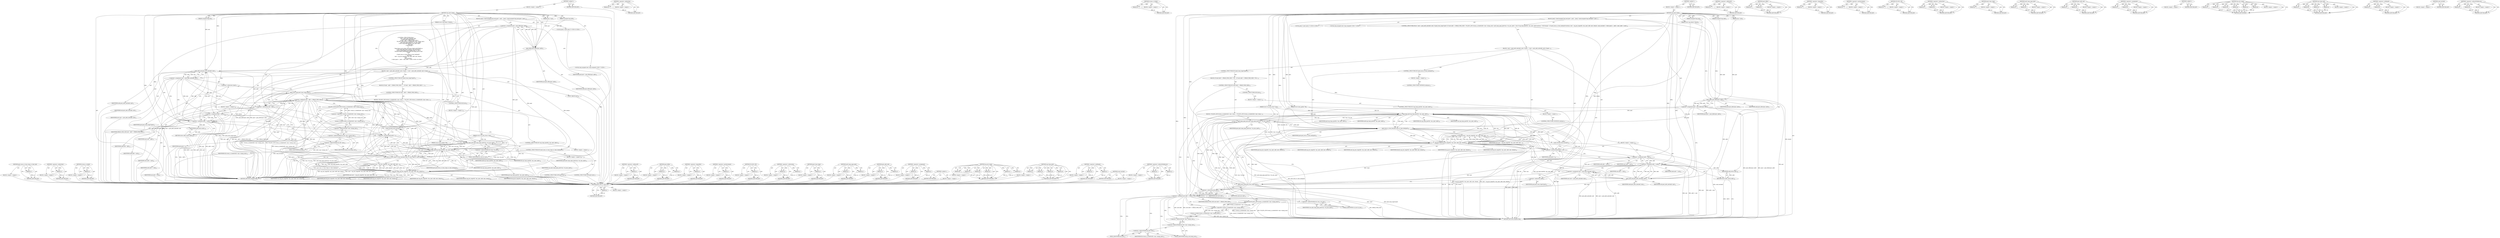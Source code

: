 digraph "&lt;operator&gt;.indirectFieldAccess" {
vulnerable_187 [label=<(METHOD,pmd_none_or_clear_bad)>];
vulnerable_188 [label=<(PARAM,p1)>];
vulnerable_189 [label=<(BLOCK,&lt;empty&gt;,&lt;empty&gt;)>];
vulnerable_190 [label=<(METHOD_RETURN,ANY)>];
vulnerable_140 [label=<(METHOD,&lt;operator&gt;.indirection)>];
vulnerable_141 [label=<(PARAM,p1)>];
vulnerable_142 [label=<(BLOCK,&lt;empty&gt;,&lt;empty&gt;)>];
vulnerable_143 [label=<(METHOD_RETURN,ANY)>];
vulnerable_162 [label=<(METHOD,rwsem_is_locked)>];
vulnerable_163 [label=<(PARAM,p1)>];
vulnerable_164 [label=<(BLOCK,&lt;empty&gt;,&lt;empty&gt;)>];
vulnerable_165 [label=<(METHOD_RETURN,ANY)>];
vulnerable_6 [label=<(METHOD,&lt;global&gt;)<SUB>1</SUB>>];
vulnerable_7 [label=<(BLOCK,&lt;empty&gt;,&lt;empty&gt;)<SUB>1</SUB>>];
vulnerable_8 [label=<(METHOD,zap_pmd_range)<SUB>1</SUB>>];
vulnerable_9 [label=<(PARAM,struct mmu_gather *tlb)<SUB>1</SUB>>];
vulnerable_10 [label=<(PARAM,struct vm_area_struct *vma)<SUB>2</SUB>>];
vulnerable_11 [label=<(PARAM,pud_t *pud)<SUB>2</SUB>>];
vulnerable_12 [label=<(PARAM,unsigned long addr)<SUB>3</SUB>>];
vulnerable_13 [label=<(PARAM,unsigned long end)<SUB>3</SUB>>];
vulnerable_14 [label=<(PARAM,struct zap_details *details)<SUB>4</SUB>>];
vulnerable_15 [label=<(BLOCK,{
	pmd_t *pmd;
	unsigned long next;

	pmd = pmd...,{
	pmd_t *pmd;
	unsigned long next;

	pmd = pmd...)<SUB>5</SUB>>];
vulnerable_16 [label="<(LOCAL,pmd_t* pmd: pmd_t*)<SUB>6</SUB>>"];
vulnerable_17 [label="<(LOCAL,long unsigned next: long unsigned)<SUB>7</SUB>>"];
vulnerable_18 [label=<(&lt;operator&gt;.assignment,pmd = pmd_offset(pud, addr))<SUB>9</SUB>>];
vulnerable_19 [label=<(IDENTIFIER,pmd,pmd = pmd_offset(pud, addr))<SUB>9</SUB>>];
vulnerable_20 [label=<(pmd_offset,pmd_offset(pud, addr))<SUB>9</SUB>>];
vulnerable_21 [label=<(IDENTIFIER,pud,pmd_offset(pud, addr))<SUB>9</SUB>>];
vulnerable_22 [label=<(IDENTIFIER,addr,pmd_offset(pud, addr))<SUB>9</SUB>>];
vulnerable_23 [label=<(CONTROL_STRUCTURE,DO,do {
 		next = pmd_addr_end(addr, end);
 		if (pmd_trans_huge(*pmd)) {
			if (next-addr != HPAGE_PMD_SIZE) {
 				VM_BUG_ON(!rwsem_is_locked(&amp;tlb-&gt;mm-&gt;mmap_sem));
 				split_huge_page_pmd(vma-&gt;vm_mm, pmd);
 			} else if (zap_huge_pmd(tlb, vma, pmd, addr))
				continue;
 			/* fall through */
 		}
		if (pmd_none_or_clear_bad(pmd))
			continue;
 		next = zap_pte_range(tlb, vma, pmd, addr, next, details);
 		cond_resched();
 	} while (pmd++, addr = next, addr != end);)<SUB>10</SUB>>];
vulnerable_24 [label=<(BLOCK,{
 		next = pmd_addr_end(addr, end);
 		if (pmd...,{
 		next = pmd_addr_end(addr, end);
 		if (pmd...)<SUB>10</SUB>>];
vulnerable_25 [label=<(&lt;operator&gt;.assignment,next = pmd_addr_end(addr, end))<SUB>11</SUB>>];
vulnerable_26 [label=<(IDENTIFIER,next,next = pmd_addr_end(addr, end))<SUB>11</SUB>>];
vulnerable_27 [label=<(pmd_addr_end,pmd_addr_end(addr, end))<SUB>11</SUB>>];
vulnerable_28 [label=<(IDENTIFIER,addr,pmd_addr_end(addr, end))<SUB>11</SUB>>];
vulnerable_29 [label=<(IDENTIFIER,end,pmd_addr_end(addr, end))<SUB>11</SUB>>];
vulnerable_30 [label=<(CONTROL_STRUCTURE,IF,if (pmd_trans_huge(*pmd)))<SUB>12</SUB>>];
vulnerable_31 [label=<(pmd_trans_huge,pmd_trans_huge(*pmd))<SUB>12</SUB>>];
vulnerable_32 [label=<(&lt;operator&gt;.indirection,*pmd)<SUB>12</SUB>>];
vulnerable_33 [label=<(IDENTIFIER,pmd,pmd_trans_huge(*pmd))<SUB>12</SUB>>];
vulnerable_34 [label=<(BLOCK,{
			if (next-addr != HPAGE_PMD_SIZE) {
 				VM...,{
			if (next-addr != HPAGE_PMD_SIZE) {
 				VM...)<SUB>12</SUB>>];
vulnerable_35 [label=<(CONTROL_STRUCTURE,IF,if (next-addr != HPAGE_PMD_SIZE))<SUB>13</SUB>>];
vulnerable_36 [label=<(&lt;operator&gt;.notEquals,next-addr != HPAGE_PMD_SIZE)<SUB>13</SUB>>];
vulnerable_37 [label=<(&lt;operator&gt;.subtraction,next-addr)<SUB>13</SUB>>];
vulnerable_38 [label=<(IDENTIFIER,next,next-addr)<SUB>13</SUB>>];
vulnerable_39 [label=<(IDENTIFIER,addr,next-addr)<SUB>13</SUB>>];
vulnerable_40 [label=<(IDENTIFIER,HPAGE_PMD_SIZE,next-addr != HPAGE_PMD_SIZE)<SUB>13</SUB>>];
vulnerable_41 [label=<(BLOCK,{
 				VM_BUG_ON(!rwsem_is_locked(&amp;tlb-&gt;mm-&gt;mma...,{
 				VM_BUG_ON(!rwsem_is_locked(&amp;tlb-&gt;mm-&gt;mma...)<SUB>13</SUB>>];
vulnerable_42 [label=<(VM_BUG_ON,VM_BUG_ON(!rwsem_is_locked(&amp;tlb-&gt;mm-&gt;mmap_sem)))<SUB>14</SUB>>];
vulnerable_43 [label=<(&lt;operator&gt;.logicalNot,!rwsem_is_locked(&amp;tlb-&gt;mm-&gt;mmap_sem))<SUB>14</SUB>>];
vulnerable_44 [label=<(rwsem_is_locked,rwsem_is_locked(&amp;tlb-&gt;mm-&gt;mmap_sem))<SUB>14</SUB>>];
vulnerable_45 [label=<(&lt;operator&gt;.addressOf,&amp;tlb-&gt;mm-&gt;mmap_sem)<SUB>14</SUB>>];
vulnerable_46 [label=<(&lt;operator&gt;.indirectFieldAccess,tlb-&gt;mm-&gt;mmap_sem)<SUB>14</SUB>>];
vulnerable_47 [label=<(&lt;operator&gt;.indirectFieldAccess,tlb-&gt;mm)<SUB>14</SUB>>];
vulnerable_48 [label=<(IDENTIFIER,tlb,rwsem_is_locked(&amp;tlb-&gt;mm-&gt;mmap_sem))<SUB>14</SUB>>];
vulnerable_49 [label=<(FIELD_IDENTIFIER,mm,mm)<SUB>14</SUB>>];
vulnerable_50 [label=<(FIELD_IDENTIFIER,mmap_sem,mmap_sem)<SUB>14</SUB>>];
vulnerable_51 [label=<(split_huge_page_pmd,split_huge_page_pmd(vma-&gt;vm_mm, pmd))<SUB>15</SUB>>];
vulnerable_52 [label=<(&lt;operator&gt;.indirectFieldAccess,vma-&gt;vm_mm)<SUB>15</SUB>>];
vulnerable_53 [label=<(IDENTIFIER,vma,split_huge_page_pmd(vma-&gt;vm_mm, pmd))<SUB>15</SUB>>];
vulnerable_54 [label=<(FIELD_IDENTIFIER,vm_mm,vm_mm)<SUB>15</SUB>>];
vulnerable_55 [label=<(IDENTIFIER,pmd,split_huge_page_pmd(vma-&gt;vm_mm, pmd))<SUB>15</SUB>>];
vulnerable_56 [label=<(CONTROL_STRUCTURE,ELSE,else)<SUB>16</SUB>>];
vulnerable_57 [label=<(BLOCK,&lt;empty&gt;,&lt;empty&gt;)<SUB>16</SUB>>];
vulnerable_58 [label=<(CONTROL_STRUCTURE,IF,if (zap_huge_pmd(tlb, vma, pmd, addr)))<SUB>16</SUB>>];
vulnerable_59 [label=<(zap_huge_pmd,zap_huge_pmd(tlb, vma, pmd, addr))<SUB>16</SUB>>];
vulnerable_60 [label=<(IDENTIFIER,tlb,zap_huge_pmd(tlb, vma, pmd, addr))<SUB>16</SUB>>];
vulnerable_61 [label=<(IDENTIFIER,vma,zap_huge_pmd(tlb, vma, pmd, addr))<SUB>16</SUB>>];
vulnerable_62 [label=<(IDENTIFIER,pmd,zap_huge_pmd(tlb, vma, pmd, addr))<SUB>16</SUB>>];
vulnerable_63 [label=<(IDENTIFIER,addr,zap_huge_pmd(tlb, vma, pmd, addr))<SUB>16</SUB>>];
vulnerable_64 [label=<(BLOCK,&lt;empty&gt;,&lt;empty&gt;)<SUB>17</SUB>>];
vulnerable_65 [label=<(CONTROL_STRUCTURE,CONTINUE,continue;)<SUB>17</SUB>>];
vulnerable_66 [label=<(CONTROL_STRUCTURE,IF,if (pmd_none_or_clear_bad(pmd)))<SUB>20</SUB>>];
vulnerable_67 [label=<(pmd_none_or_clear_bad,pmd_none_or_clear_bad(pmd))<SUB>20</SUB>>];
vulnerable_68 [label=<(IDENTIFIER,pmd,pmd_none_or_clear_bad(pmd))<SUB>20</SUB>>];
vulnerable_69 [label=<(BLOCK,&lt;empty&gt;,&lt;empty&gt;)<SUB>21</SUB>>];
vulnerable_70 [label=<(CONTROL_STRUCTURE,CONTINUE,continue;)<SUB>21</SUB>>];
vulnerable_71 [label=<(&lt;operator&gt;.assignment,next = zap_pte_range(tlb, vma, pmd, addr, next,...)<SUB>22</SUB>>];
vulnerable_72 [label=<(IDENTIFIER,next,next = zap_pte_range(tlb, vma, pmd, addr, next,...)<SUB>22</SUB>>];
vulnerable_73 [label=<(zap_pte_range,zap_pte_range(tlb, vma, pmd, addr, next, details))<SUB>22</SUB>>];
vulnerable_74 [label=<(IDENTIFIER,tlb,zap_pte_range(tlb, vma, pmd, addr, next, details))<SUB>22</SUB>>];
vulnerable_75 [label=<(IDENTIFIER,vma,zap_pte_range(tlb, vma, pmd, addr, next, details))<SUB>22</SUB>>];
vulnerable_76 [label=<(IDENTIFIER,pmd,zap_pte_range(tlb, vma, pmd, addr, next, details))<SUB>22</SUB>>];
vulnerable_77 [label=<(IDENTIFIER,addr,zap_pte_range(tlb, vma, pmd, addr, next, details))<SUB>22</SUB>>];
vulnerable_78 [label=<(IDENTIFIER,next,zap_pte_range(tlb, vma, pmd, addr, next, details))<SUB>22</SUB>>];
vulnerable_79 [label=<(IDENTIFIER,details,zap_pte_range(tlb, vma, pmd, addr, next, details))<SUB>22</SUB>>];
vulnerable_80 [label=<(cond_resched,cond_resched())<SUB>23</SUB>>];
vulnerable_81 [label=<(BLOCK,&lt;empty&gt;,&lt;empty&gt;)<SUB>24</SUB>>];
vulnerable_82 [label=<(&lt;operator&gt;.postIncrement,pmd++)<SUB>24</SUB>>];
vulnerable_83 [label=<(IDENTIFIER,pmd,pmd++)<SUB>24</SUB>>];
vulnerable_84 [label=<(&lt;operator&gt;.assignment,addr = next)<SUB>24</SUB>>];
vulnerable_85 [label=<(IDENTIFIER,addr,addr = next)<SUB>24</SUB>>];
vulnerable_86 [label=<(IDENTIFIER,next,addr = next)<SUB>24</SUB>>];
vulnerable_87 [label=<(&lt;operator&gt;.notEquals,addr != end)<SUB>24</SUB>>];
vulnerable_88 [label=<(IDENTIFIER,addr,addr != end)<SUB>24</SUB>>];
vulnerable_89 [label=<(IDENTIFIER,end,addr != end)<SUB>24</SUB>>];
vulnerable_90 [label=<(RETURN,return addr;,return addr;)<SUB>26</SUB>>];
vulnerable_91 [label=<(IDENTIFIER,addr,return addr;)<SUB>26</SUB>>];
vulnerable_92 [label=<(METHOD_RETURN,unsigned long)<SUB>1</SUB>>];
vulnerable_94 [label=<(METHOD_RETURN,ANY)<SUB>1</SUB>>];
vulnerable_166 [label=<(METHOD,&lt;operator&gt;.addressOf)>];
vulnerable_167 [label=<(PARAM,p1)>];
vulnerable_168 [label=<(BLOCK,&lt;empty&gt;,&lt;empty&gt;)>];
vulnerable_169 [label=<(METHOD_RETURN,ANY)>];
vulnerable_126 [label=<(METHOD,pmd_offset)>];
vulnerable_127 [label=<(PARAM,p1)>];
vulnerable_128 [label=<(PARAM,p2)>];
vulnerable_129 [label=<(BLOCK,&lt;empty&gt;,&lt;empty&gt;)>];
vulnerable_130 [label=<(METHOD_RETURN,ANY)>];
vulnerable_158 [label=<(METHOD,&lt;operator&gt;.logicalNot)>];
vulnerable_159 [label=<(PARAM,p1)>];
vulnerable_160 [label=<(BLOCK,&lt;empty&gt;,&lt;empty&gt;)>];
vulnerable_161 [label=<(METHOD_RETURN,ANY)>];
vulnerable_203 [label=<(METHOD,&lt;operator&gt;.postIncrement)>];
vulnerable_204 [label=<(PARAM,p1)>];
vulnerable_205 [label=<(BLOCK,&lt;empty&gt;,&lt;empty&gt;)>];
vulnerable_206 [label=<(METHOD_RETURN,ANY)>];
vulnerable_154 [label=<(METHOD,VM_BUG_ON)>];
vulnerable_155 [label=<(PARAM,p1)>];
vulnerable_156 [label=<(BLOCK,&lt;empty&gt;,&lt;empty&gt;)>];
vulnerable_157 [label=<(METHOD_RETURN,ANY)>];
vulnerable_149 [label=<(METHOD,&lt;operator&gt;.subtraction)>];
vulnerable_150 [label=<(PARAM,p1)>];
vulnerable_151 [label=<(PARAM,p2)>];
vulnerable_152 [label=<(BLOCK,&lt;empty&gt;,&lt;empty&gt;)>];
vulnerable_153 [label=<(METHOD_RETURN,ANY)>];
vulnerable_136 [label=<(METHOD,pmd_trans_huge)>];
vulnerable_137 [label=<(PARAM,p1)>];
vulnerable_138 [label=<(BLOCK,&lt;empty&gt;,&lt;empty&gt;)>];
vulnerable_139 [label=<(METHOD_RETURN,ANY)>];
vulnerable_175 [label=<(METHOD,split_huge_page_pmd)>];
vulnerable_176 [label=<(PARAM,p1)>];
vulnerable_177 [label=<(PARAM,p2)>];
vulnerable_178 [label=<(BLOCK,&lt;empty&gt;,&lt;empty&gt;)>];
vulnerable_179 [label=<(METHOD_RETURN,ANY)>];
vulnerable_131 [label=<(METHOD,pmd_addr_end)>];
vulnerable_132 [label=<(PARAM,p1)>];
vulnerable_133 [label=<(PARAM,p2)>];
vulnerable_134 [label=<(BLOCK,&lt;empty&gt;,&lt;empty&gt;)>];
vulnerable_135 [label=<(METHOD_RETURN,ANY)>];
vulnerable_121 [label=<(METHOD,&lt;operator&gt;.assignment)>];
vulnerable_122 [label=<(PARAM,p1)>];
vulnerable_123 [label=<(PARAM,p2)>];
vulnerable_124 [label=<(BLOCK,&lt;empty&gt;,&lt;empty&gt;)>];
vulnerable_125 [label=<(METHOD_RETURN,ANY)>];
vulnerable_115 [label=<(METHOD,&lt;global&gt;)<SUB>1</SUB>>];
vulnerable_116 [label=<(BLOCK,&lt;empty&gt;,&lt;empty&gt;)>];
vulnerable_117 [label=<(METHOD_RETURN,ANY)>];
vulnerable_191 [label=<(METHOD,zap_pte_range)>];
vulnerable_192 [label=<(PARAM,p1)>];
vulnerable_193 [label=<(PARAM,p2)>];
vulnerable_194 [label=<(PARAM,p3)>];
vulnerable_195 [label=<(PARAM,p4)>];
vulnerable_196 [label=<(PARAM,p5)>];
vulnerable_197 [label=<(PARAM,p6)>];
vulnerable_198 [label=<(BLOCK,&lt;empty&gt;,&lt;empty&gt;)>];
vulnerable_199 [label=<(METHOD_RETURN,ANY)>];
vulnerable_180 [label=<(METHOD,zap_huge_pmd)>];
vulnerable_181 [label=<(PARAM,p1)>];
vulnerable_182 [label=<(PARAM,p2)>];
vulnerable_183 [label=<(PARAM,p3)>];
vulnerable_184 [label=<(PARAM,p4)>];
vulnerable_185 [label=<(BLOCK,&lt;empty&gt;,&lt;empty&gt;)>];
vulnerable_186 [label=<(METHOD_RETURN,ANY)>];
vulnerable_144 [label=<(METHOD,&lt;operator&gt;.notEquals)>];
vulnerable_145 [label=<(PARAM,p1)>];
vulnerable_146 [label=<(PARAM,p2)>];
vulnerable_147 [label=<(BLOCK,&lt;empty&gt;,&lt;empty&gt;)>];
vulnerable_148 [label=<(METHOD_RETURN,ANY)>];
vulnerable_200 [label=<(METHOD,cond_resched)>];
vulnerable_201 [label=<(BLOCK,&lt;empty&gt;,&lt;empty&gt;)>];
vulnerable_202 [label=<(METHOD_RETURN,ANY)>];
vulnerable_170 [label=<(METHOD,&lt;operator&gt;.indirectFieldAccess)>];
vulnerable_171 [label=<(PARAM,p1)>];
vulnerable_172 [label=<(PARAM,p2)>];
vulnerable_173 [label=<(BLOCK,&lt;empty&gt;,&lt;empty&gt;)>];
vulnerable_174 [label=<(METHOD_RETURN,ANY)>];
fixed_188 [label=<(METHOD,pmd_none_or_trans_huge_or_clear_bad)>];
fixed_189 [label=<(PARAM,p1)>];
fixed_190 [label=<(BLOCK,&lt;empty&gt;,&lt;empty&gt;)>];
fixed_191 [label=<(METHOD_RETURN,ANY)>];
fixed_141 [label=<(METHOD,&lt;operator&gt;.indirection)>];
fixed_142 [label=<(PARAM,p1)>];
fixed_143 [label=<(BLOCK,&lt;empty&gt;,&lt;empty&gt;)>];
fixed_144 [label=<(METHOD_RETURN,ANY)>];
fixed_163 [label=<(METHOD,rwsem_is_locked)>];
fixed_164 [label=<(PARAM,p1)>];
fixed_165 [label=<(BLOCK,&lt;empty&gt;,&lt;empty&gt;)>];
fixed_166 [label=<(METHOD_RETURN,ANY)>];
fixed_6 [label=<(METHOD,&lt;global&gt;)<SUB>1</SUB>>];
fixed_7 [label=<(BLOCK,&lt;empty&gt;,&lt;empty&gt;)<SUB>1</SUB>>];
fixed_8 [label=<(METHOD,zap_pmd_range)<SUB>1</SUB>>];
fixed_9 [label=<(PARAM,struct mmu_gather *tlb)<SUB>1</SUB>>];
fixed_10 [label=<(PARAM,struct vm_area_struct *vma)<SUB>2</SUB>>];
fixed_11 [label=<(PARAM,pud_t *pud)<SUB>2</SUB>>];
fixed_12 [label=<(PARAM,unsigned long addr)<SUB>3</SUB>>];
fixed_13 [label=<(PARAM,unsigned long end)<SUB>3</SUB>>];
fixed_14 [label=<(PARAM,struct zap_details *details)<SUB>4</SUB>>];
fixed_15 [label=<(BLOCK,{
	pmd_t *pmd;
	unsigned long next;

	pmd = pmd...,{
	pmd_t *pmd;
	unsigned long next;

	pmd = pmd...)<SUB>5</SUB>>];
fixed_16 [label="<(LOCAL,pmd_t* pmd: pmd_t*)<SUB>6</SUB>>"];
fixed_17 [label="<(LOCAL,long unsigned next: long unsigned)<SUB>7</SUB>>"];
fixed_18 [label=<(&lt;operator&gt;.assignment,pmd = pmd_offset(pud, addr))<SUB>9</SUB>>];
fixed_19 [label=<(IDENTIFIER,pmd,pmd = pmd_offset(pud, addr))<SUB>9</SUB>>];
fixed_20 [label=<(pmd_offset,pmd_offset(pud, addr))<SUB>9</SUB>>];
fixed_21 [label=<(IDENTIFIER,pud,pmd_offset(pud, addr))<SUB>9</SUB>>];
fixed_22 [label=<(IDENTIFIER,addr,pmd_offset(pud, addr))<SUB>9</SUB>>];
fixed_23 [label="<(CONTROL_STRUCTURE,DO,do {
 		next = pmd_addr_end(addr, end);
 		if (pmd_trans_huge(*pmd)) {
			if (next - addr != HPAGE_PMD_SIZE) {
 				VM_BUG_ON(!rwsem_is_locked(&amp;tlb-&gt;mm-&gt;mmap_sem));
 				split_huge_page_pmd(vma-&gt;vm_mm, pmd);
 			} else if (zap_huge_pmd(tlb, vma, pmd, addr))
				goto next;
 			/* fall through */
 		}
		/*
		 * Here there can be other concurrent MADV_DONTNEED or
		 * trans huge page faults running, and if the pmd is
		 * none or trans huge it can change under us. This is
		 * because MADV_DONTNEED holds the mmap_sem in read
		 * mode.
		 */
		if (pmd_none_or_trans_huge_or_clear_bad(pmd))
			goto next;
 		next = zap_pte_range(tlb, vma, pmd, addr, next, details);
next:
 		cond_resched();
 	} while (pmd++, addr = next, addr != end);)<SUB>10</SUB>>"];
fixed_24 [label=<(BLOCK,{
 		next = pmd_addr_end(addr, end);
 		if (pmd...,{
 		next = pmd_addr_end(addr, end);
 		if (pmd...)<SUB>10</SUB>>];
fixed_25 [label=<(&lt;operator&gt;.assignment,next = pmd_addr_end(addr, end))<SUB>11</SUB>>];
fixed_26 [label=<(IDENTIFIER,next,next = pmd_addr_end(addr, end))<SUB>11</SUB>>];
fixed_27 [label=<(pmd_addr_end,pmd_addr_end(addr, end))<SUB>11</SUB>>];
fixed_28 [label=<(IDENTIFIER,addr,pmd_addr_end(addr, end))<SUB>11</SUB>>];
fixed_29 [label=<(IDENTIFIER,end,pmd_addr_end(addr, end))<SUB>11</SUB>>];
fixed_30 [label=<(CONTROL_STRUCTURE,IF,if (pmd_trans_huge(*pmd)))<SUB>12</SUB>>];
fixed_31 [label=<(pmd_trans_huge,pmd_trans_huge(*pmd))<SUB>12</SUB>>];
fixed_32 [label=<(&lt;operator&gt;.indirection,*pmd)<SUB>12</SUB>>];
fixed_33 [label=<(IDENTIFIER,pmd,pmd_trans_huge(*pmd))<SUB>12</SUB>>];
fixed_34 [label=<(BLOCK,{
			if (next - addr != HPAGE_PMD_SIZE) {
 				...,{
			if (next - addr != HPAGE_PMD_SIZE) {
 				...)<SUB>12</SUB>>];
fixed_35 [label=<(CONTROL_STRUCTURE,IF,if (next - addr != HPAGE_PMD_SIZE))<SUB>13</SUB>>];
fixed_36 [label=<(&lt;operator&gt;.notEquals,next - addr != HPAGE_PMD_SIZE)<SUB>13</SUB>>];
fixed_37 [label=<(&lt;operator&gt;.subtraction,next - addr)<SUB>13</SUB>>];
fixed_38 [label=<(IDENTIFIER,next,next - addr)<SUB>13</SUB>>];
fixed_39 [label=<(IDENTIFIER,addr,next - addr)<SUB>13</SUB>>];
fixed_40 [label=<(IDENTIFIER,HPAGE_PMD_SIZE,next - addr != HPAGE_PMD_SIZE)<SUB>13</SUB>>];
fixed_41 [label=<(BLOCK,{
 				VM_BUG_ON(!rwsem_is_locked(&amp;tlb-&gt;mm-&gt;mma...,{
 				VM_BUG_ON(!rwsem_is_locked(&amp;tlb-&gt;mm-&gt;mma...)<SUB>13</SUB>>];
fixed_42 [label=<(VM_BUG_ON,VM_BUG_ON(!rwsem_is_locked(&amp;tlb-&gt;mm-&gt;mmap_sem)))<SUB>14</SUB>>];
fixed_43 [label=<(&lt;operator&gt;.logicalNot,!rwsem_is_locked(&amp;tlb-&gt;mm-&gt;mmap_sem))<SUB>14</SUB>>];
fixed_44 [label=<(rwsem_is_locked,rwsem_is_locked(&amp;tlb-&gt;mm-&gt;mmap_sem))<SUB>14</SUB>>];
fixed_45 [label=<(&lt;operator&gt;.addressOf,&amp;tlb-&gt;mm-&gt;mmap_sem)<SUB>14</SUB>>];
fixed_46 [label=<(&lt;operator&gt;.indirectFieldAccess,tlb-&gt;mm-&gt;mmap_sem)<SUB>14</SUB>>];
fixed_47 [label=<(&lt;operator&gt;.indirectFieldAccess,tlb-&gt;mm)<SUB>14</SUB>>];
fixed_48 [label=<(IDENTIFIER,tlb,rwsem_is_locked(&amp;tlb-&gt;mm-&gt;mmap_sem))<SUB>14</SUB>>];
fixed_49 [label=<(FIELD_IDENTIFIER,mm,mm)<SUB>14</SUB>>];
fixed_50 [label=<(FIELD_IDENTIFIER,mmap_sem,mmap_sem)<SUB>14</SUB>>];
fixed_51 [label=<(split_huge_page_pmd,split_huge_page_pmd(vma-&gt;vm_mm, pmd))<SUB>15</SUB>>];
fixed_52 [label=<(&lt;operator&gt;.indirectFieldAccess,vma-&gt;vm_mm)<SUB>15</SUB>>];
fixed_53 [label=<(IDENTIFIER,vma,split_huge_page_pmd(vma-&gt;vm_mm, pmd))<SUB>15</SUB>>];
fixed_54 [label=<(FIELD_IDENTIFIER,vm_mm,vm_mm)<SUB>15</SUB>>];
fixed_55 [label=<(IDENTIFIER,pmd,split_huge_page_pmd(vma-&gt;vm_mm, pmd))<SUB>15</SUB>>];
fixed_56 [label=<(CONTROL_STRUCTURE,ELSE,else)<SUB>16</SUB>>];
fixed_57 [label=<(BLOCK,&lt;empty&gt;,&lt;empty&gt;)<SUB>16</SUB>>];
fixed_58 [label=<(CONTROL_STRUCTURE,IF,if (zap_huge_pmd(tlb, vma, pmd, addr)))<SUB>16</SUB>>];
fixed_59 [label=<(zap_huge_pmd,zap_huge_pmd(tlb, vma, pmd, addr))<SUB>16</SUB>>];
fixed_60 [label=<(IDENTIFIER,tlb,zap_huge_pmd(tlb, vma, pmd, addr))<SUB>16</SUB>>];
fixed_61 [label=<(IDENTIFIER,vma,zap_huge_pmd(tlb, vma, pmd, addr))<SUB>16</SUB>>];
fixed_62 [label=<(IDENTIFIER,pmd,zap_huge_pmd(tlb, vma, pmd, addr))<SUB>16</SUB>>];
fixed_63 [label=<(IDENTIFIER,addr,zap_huge_pmd(tlb, vma, pmd, addr))<SUB>16</SUB>>];
fixed_64 [label=<(BLOCK,&lt;empty&gt;,&lt;empty&gt;)<SUB>17</SUB>>];
fixed_65 [label=<(CONTROL_STRUCTURE,GOTO,goto next;)<SUB>17</SUB>>];
fixed_66 [label=<(CONTROL_STRUCTURE,IF,if (pmd_none_or_trans_huge_or_clear_bad(pmd)))<SUB>27</SUB>>];
fixed_67 [label=<(pmd_none_or_trans_huge_or_clear_bad,pmd_none_or_trans_huge_or_clear_bad(pmd))<SUB>27</SUB>>];
fixed_68 [label=<(IDENTIFIER,pmd,pmd_none_or_trans_huge_or_clear_bad(pmd))<SUB>27</SUB>>];
fixed_69 [label=<(BLOCK,&lt;empty&gt;,&lt;empty&gt;)<SUB>28</SUB>>];
fixed_70 [label=<(CONTROL_STRUCTURE,GOTO,goto next;)<SUB>28</SUB>>];
fixed_71 [label=<(&lt;operator&gt;.assignment,next = zap_pte_range(tlb, vma, pmd, addr, next,...)<SUB>29</SUB>>];
fixed_72 [label=<(IDENTIFIER,next,next = zap_pte_range(tlb, vma, pmd, addr, next,...)<SUB>29</SUB>>];
fixed_73 [label=<(zap_pte_range,zap_pte_range(tlb, vma, pmd, addr, next, details))<SUB>29</SUB>>];
fixed_74 [label=<(IDENTIFIER,tlb,zap_pte_range(tlb, vma, pmd, addr, next, details))<SUB>29</SUB>>];
fixed_75 [label=<(IDENTIFIER,vma,zap_pte_range(tlb, vma, pmd, addr, next, details))<SUB>29</SUB>>];
fixed_76 [label=<(IDENTIFIER,pmd,zap_pte_range(tlb, vma, pmd, addr, next, details))<SUB>29</SUB>>];
fixed_77 [label=<(IDENTIFIER,addr,zap_pte_range(tlb, vma, pmd, addr, next, details))<SUB>29</SUB>>];
fixed_78 [label=<(IDENTIFIER,next,zap_pte_range(tlb, vma, pmd, addr, next, details))<SUB>29</SUB>>];
fixed_79 [label=<(IDENTIFIER,details,zap_pte_range(tlb, vma, pmd, addr, next, details))<SUB>29</SUB>>];
fixed_80 [label=<(JUMP_TARGET,next)<SUB>30</SUB>>];
fixed_81 [label=<(cond_resched,cond_resched())<SUB>31</SUB>>];
fixed_82 [label=<(BLOCK,&lt;empty&gt;,&lt;empty&gt;)<SUB>32</SUB>>];
fixed_83 [label=<(&lt;operator&gt;.postIncrement,pmd++)<SUB>32</SUB>>];
fixed_84 [label=<(IDENTIFIER,pmd,pmd++)<SUB>32</SUB>>];
fixed_85 [label=<(&lt;operator&gt;.assignment,addr = next)<SUB>32</SUB>>];
fixed_86 [label=<(IDENTIFIER,addr,addr = next)<SUB>32</SUB>>];
fixed_87 [label=<(IDENTIFIER,next,addr = next)<SUB>32</SUB>>];
fixed_88 [label=<(&lt;operator&gt;.notEquals,addr != end)<SUB>32</SUB>>];
fixed_89 [label=<(IDENTIFIER,addr,addr != end)<SUB>32</SUB>>];
fixed_90 [label=<(IDENTIFIER,end,addr != end)<SUB>32</SUB>>];
fixed_91 [label=<(RETURN,return addr;,return addr;)<SUB>34</SUB>>];
fixed_92 [label=<(IDENTIFIER,addr,return addr;)<SUB>34</SUB>>];
fixed_93 [label=<(METHOD_RETURN,unsigned long)<SUB>1</SUB>>];
fixed_95 [label=<(METHOD_RETURN,ANY)<SUB>1</SUB>>];
fixed_167 [label=<(METHOD,&lt;operator&gt;.addressOf)>];
fixed_168 [label=<(PARAM,p1)>];
fixed_169 [label=<(BLOCK,&lt;empty&gt;,&lt;empty&gt;)>];
fixed_170 [label=<(METHOD_RETURN,ANY)>];
fixed_127 [label=<(METHOD,pmd_offset)>];
fixed_128 [label=<(PARAM,p1)>];
fixed_129 [label=<(PARAM,p2)>];
fixed_130 [label=<(BLOCK,&lt;empty&gt;,&lt;empty&gt;)>];
fixed_131 [label=<(METHOD_RETURN,ANY)>];
fixed_159 [label=<(METHOD,&lt;operator&gt;.logicalNot)>];
fixed_160 [label=<(PARAM,p1)>];
fixed_161 [label=<(BLOCK,&lt;empty&gt;,&lt;empty&gt;)>];
fixed_162 [label=<(METHOD_RETURN,ANY)>];
fixed_204 [label=<(METHOD,&lt;operator&gt;.postIncrement)>];
fixed_205 [label=<(PARAM,p1)>];
fixed_206 [label=<(BLOCK,&lt;empty&gt;,&lt;empty&gt;)>];
fixed_207 [label=<(METHOD_RETURN,ANY)>];
fixed_155 [label=<(METHOD,VM_BUG_ON)>];
fixed_156 [label=<(PARAM,p1)>];
fixed_157 [label=<(BLOCK,&lt;empty&gt;,&lt;empty&gt;)>];
fixed_158 [label=<(METHOD_RETURN,ANY)>];
fixed_150 [label=<(METHOD,&lt;operator&gt;.subtraction)>];
fixed_151 [label=<(PARAM,p1)>];
fixed_152 [label=<(PARAM,p2)>];
fixed_153 [label=<(BLOCK,&lt;empty&gt;,&lt;empty&gt;)>];
fixed_154 [label=<(METHOD_RETURN,ANY)>];
fixed_137 [label=<(METHOD,pmd_trans_huge)>];
fixed_138 [label=<(PARAM,p1)>];
fixed_139 [label=<(BLOCK,&lt;empty&gt;,&lt;empty&gt;)>];
fixed_140 [label=<(METHOD_RETURN,ANY)>];
fixed_176 [label=<(METHOD,split_huge_page_pmd)>];
fixed_177 [label=<(PARAM,p1)>];
fixed_178 [label=<(PARAM,p2)>];
fixed_179 [label=<(BLOCK,&lt;empty&gt;,&lt;empty&gt;)>];
fixed_180 [label=<(METHOD_RETURN,ANY)>];
fixed_132 [label=<(METHOD,pmd_addr_end)>];
fixed_133 [label=<(PARAM,p1)>];
fixed_134 [label=<(PARAM,p2)>];
fixed_135 [label=<(BLOCK,&lt;empty&gt;,&lt;empty&gt;)>];
fixed_136 [label=<(METHOD_RETURN,ANY)>];
fixed_122 [label=<(METHOD,&lt;operator&gt;.assignment)>];
fixed_123 [label=<(PARAM,p1)>];
fixed_124 [label=<(PARAM,p2)>];
fixed_125 [label=<(BLOCK,&lt;empty&gt;,&lt;empty&gt;)>];
fixed_126 [label=<(METHOD_RETURN,ANY)>];
fixed_116 [label=<(METHOD,&lt;global&gt;)<SUB>1</SUB>>];
fixed_117 [label=<(BLOCK,&lt;empty&gt;,&lt;empty&gt;)>];
fixed_118 [label=<(METHOD_RETURN,ANY)>];
fixed_192 [label=<(METHOD,zap_pte_range)>];
fixed_193 [label=<(PARAM,p1)>];
fixed_194 [label=<(PARAM,p2)>];
fixed_195 [label=<(PARAM,p3)>];
fixed_196 [label=<(PARAM,p4)>];
fixed_197 [label=<(PARAM,p5)>];
fixed_198 [label=<(PARAM,p6)>];
fixed_199 [label=<(BLOCK,&lt;empty&gt;,&lt;empty&gt;)>];
fixed_200 [label=<(METHOD_RETURN,ANY)>];
fixed_181 [label=<(METHOD,zap_huge_pmd)>];
fixed_182 [label=<(PARAM,p1)>];
fixed_183 [label=<(PARAM,p2)>];
fixed_184 [label=<(PARAM,p3)>];
fixed_185 [label=<(PARAM,p4)>];
fixed_186 [label=<(BLOCK,&lt;empty&gt;,&lt;empty&gt;)>];
fixed_187 [label=<(METHOD_RETURN,ANY)>];
fixed_145 [label=<(METHOD,&lt;operator&gt;.notEquals)>];
fixed_146 [label=<(PARAM,p1)>];
fixed_147 [label=<(PARAM,p2)>];
fixed_148 [label=<(BLOCK,&lt;empty&gt;,&lt;empty&gt;)>];
fixed_149 [label=<(METHOD_RETURN,ANY)>];
fixed_201 [label=<(METHOD,cond_resched)>];
fixed_202 [label=<(BLOCK,&lt;empty&gt;,&lt;empty&gt;)>];
fixed_203 [label=<(METHOD_RETURN,ANY)>];
fixed_171 [label=<(METHOD,&lt;operator&gt;.indirectFieldAccess)>];
fixed_172 [label=<(PARAM,p1)>];
fixed_173 [label=<(PARAM,p2)>];
fixed_174 [label=<(BLOCK,&lt;empty&gt;,&lt;empty&gt;)>];
fixed_175 [label=<(METHOD_RETURN,ANY)>];
vulnerable_187 -> vulnerable_188  [key=0, label="AST: "];
vulnerable_187 -> vulnerable_188  [key=1, label="DDG: "];
vulnerable_187 -> vulnerable_189  [key=0, label="AST: "];
vulnerable_187 -> vulnerable_190  [key=0, label="AST: "];
vulnerable_187 -> vulnerable_190  [key=1, label="CFG: "];
vulnerable_188 -> vulnerable_190  [key=0, label="DDG: p1"];
vulnerable_140 -> vulnerable_141  [key=0, label="AST: "];
vulnerable_140 -> vulnerable_141  [key=1, label="DDG: "];
vulnerable_140 -> vulnerable_142  [key=0, label="AST: "];
vulnerable_140 -> vulnerable_143  [key=0, label="AST: "];
vulnerable_140 -> vulnerable_143  [key=1, label="CFG: "];
vulnerable_141 -> vulnerable_143  [key=0, label="DDG: p1"];
vulnerable_162 -> vulnerable_163  [key=0, label="AST: "];
vulnerable_162 -> vulnerable_163  [key=1, label="DDG: "];
vulnerable_162 -> vulnerable_164  [key=0, label="AST: "];
vulnerable_162 -> vulnerable_165  [key=0, label="AST: "];
vulnerable_162 -> vulnerable_165  [key=1, label="CFG: "];
vulnerable_163 -> vulnerable_165  [key=0, label="DDG: p1"];
vulnerable_6 -> vulnerable_7  [key=0, label="AST: "];
vulnerable_6 -> vulnerable_94  [key=0, label="AST: "];
vulnerable_6 -> vulnerable_94  [key=1, label="CFG: "];
vulnerable_7 -> vulnerable_8  [key=0, label="AST: "];
vulnerable_8 -> vulnerable_9  [key=0, label="AST: "];
vulnerable_8 -> vulnerable_9  [key=1, label="DDG: "];
vulnerable_8 -> vulnerable_10  [key=0, label="AST: "];
vulnerable_8 -> vulnerable_10  [key=1, label="DDG: "];
vulnerable_8 -> vulnerable_11  [key=0, label="AST: "];
vulnerable_8 -> vulnerable_11  [key=1, label="DDG: "];
vulnerable_8 -> vulnerable_12  [key=0, label="AST: "];
vulnerable_8 -> vulnerable_12  [key=1, label="DDG: "];
vulnerable_8 -> vulnerable_13  [key=0, label="AST: "];
vulnerable_8 -> vulnerable_13  [key=1, label="DDG: "];
vulnerable_8 -> vulnerable_14  [key=0, label="AST: "];
vulnerable_8 -> vulnerable_14  [key=1, label="DDG: "];
vulnerable_8 -> vulnerable_15  [key=0, label="AST: "];
vulnerable_8 -> vulnerable_92  [key=0, label="AST: "];
vulnerable_8 -> vulnerable_20  [key=0, label="CFG: "];
vulnerable_8 -> vulnerable_20  [key=1, label="DDG: "];
vulnerable_8 -> vulnerable_91  [key=0, label="DDG: "];
vulnerable_8 -> vulnerable_80  [key=0, label="DDG: "];
vulnerable_8 -> vulnerable_84  [key=0, label="DDG: "];
vulnerable_8 -> vulnerable_82  [key=0, label="DDG: "];
vulnerable_8 -> vulnerable_87  [key=0, label="DDG: "];
vulnerable_8 -> vulnerable_27  [key=0, label="DDG: "];
vulnerable_8 -> vulnerable_67  [key=0, label="DDG: "];
vulnerable_8 -> vulnerable_73  [key=0, label="DDG: "];
vulnerable_8 -> vulnerable_36  [key=0, label="DDG: "];
vulnerable_8 -> vulnerable_37  [key=0, label="DDG: "];
vulnerable_8 -> vulnerable_51  [key=0, label="DDG: "];
vulnerable_8 -> vulnerable_59  [key=0, label="DDG: "];
vulnerable_9 -> vulnerable_92  [key=0, label="DDG: tlb"];
vulnerable_9 -> vulnerable_73  [key=0, label="DDG: tlb"];
vulnerable_9 -> vulnerable_59  [key=0, label="DDG: tlb"];
vulnerable_10 -> vulnerable_92  [key=0, label="DDG: vma"];
vulnerable_10 -> vulnerable_73  [key=0, label="DDG: vma"];
vulnerable_10 -> vulnerable_51  [key=0, label="DDG: vma"];
vulnerable_10 -> vulnerable_59  [key=0, label="DDG: vma"];
vulnerable_11 -> vulnerable_20  [key=0, label="DDG: pud"];
vulnerable_12 -> vulnerable_20  [key=0, label="DDG: addr"];
vulnerable_13 -> vulnerable_27  [key=0, label="DDG: end"];
vulnerable_14 -> vulnerable_92  [key=0, label="DDG: details"];
vulnerable_14 -> vulnerable_73  [key=0, label="DDG: details"];
vulnerable_15 -> vulnerable_16  [key=0, label="AST: "];
vulnerable_15 -> vulnerable_17  [key=0, label="AST: "];
vulnerable_15 -> vulnerable_18  [key=0, label="AST: "];
vulnerable_15 -> vulnerable_23  [key=0, label="AST: "];
vulnerable_15 -> vulnerable_90  [key=0, label="AST: "];
vulnerable_18 -> vulnerable_19  [key=0, label="AST: "];
vulnerable_18 -> vulnerable_20  [key=0, label="AST: "];
vulnerable_18 -> vulnerable_27  [key=0, label="CFG: "];
vulnerable_18 -> vulnerable_92  [key=0, label="DDG: pmd_offset(pud, addr)"];
vulnerable_18 -> vulnerable_92  [key=1, label="DDG: pmd = pmd_offset(pud, addr)"];
vulnerable_18 -> vulnerable_67  [key=0, label="DDG: pmd"];
vulnerable_18 -> vulnerable_51  [key=0, label="DDG: pmd"];
vulnerable_18 -> vulnerable_59  [key=0, label="DDG: pmd"];
vulnerable_20 -> vulnerable_21  [key=0, label="AST: "];
vulnerable_20 -> vulnerable_22  [key=0, label="AST: "];
vulnerable_20 -> vulnerable_18  [key=0, label="CFG: "];
vulnerable_20 -> vulnerable_18  [key=1, label="DDG: pud"];
vulnerable_20 -> vulnerable_18  [key=2, label="DDG: addr"];
vulnerable_20 -> vulnerable_92  [key=0, label="DDG: pud"];
vulnerable_20 -> vulnerable_27  [key=0, label="DDG: addr"];
vulnerable_23 -> vulnerable_24  [key=0, label="AST: "];
vulnerable_23 -> vulnerable_81  [key=0, label="AST: "];
vulnerable_24 -> vulnerable_25  [key=0, label="AST: "];
vulnerable_24 -> vulnerable_30  [key=0, label="AST: "];
vulnerable_24 -> vulnerable_66  [key=0, label="AST: "];
vulnerable_24 -> vulnerable_71  [key=0, label="AST: "];
vulnerable_24 -> vulnerable_80  [key=0, label="AST: "];
vulnerable_25 -> vulnerable_26  [key=0, label="AST: "];
vulnerable_25 -> vulnerable_27  [key=0, label="AST: "];
vulnerable_25 -> vulnerable_32  [key=0, label="CFG: "];
vulnerable_25 -> vulnerable_92  [key=0, label="DDG: pmd_addr_end(addr, end)"];
vulnerable_25 -> vulnerable_92  [key=1, label="DDG: next = pmd_addr_end(addr, end)"];
vulnerable_25 -> vulnerable_84  [key=0, label="DDG: next"];
vulnerable_25 -> vulnerable_73  [key=0, label="DDG: next"];
vulnerable_25 -> vulnerable_37  [key=0, label="DDG: next"];
vulnerable_27 -> vulnerable_28  [key=0, label="AST: "];
vulnerable_27 -> vulnerable_29  [key=0, label="AST: "];
vulnerable_27 -> vulnerable_25  [key=0, label="CFG: "];
vulnerable_27 -> vulnerable_25  [key=1, label="DDG: addr"];
vulnerable_27 -> vulnerable_25  [key=2, label="DDG: end"];
vulnerable_27 -> vulnerable_87  [key=0, label="DDG: end"];
vulnerable_27 -> vulnerable_73  [key=0, label="DDG: addr"];
vulnerable_27 -> vulnerable_37  [key=0, label="DDG: addr"];
vulnerable_30 -> vulnerable_31  [key=0, label="AST: "];
vulnerable_30 -> vulnerable_34  [key=0, label="AST: "];
vulnerable_31 -> vulnerable_32  [key=0, label="AST: "];
vulnerable_31 -> vulnerable_37  [key=0, label="CFG: "];
vulnerable_31 -> vulnerable_37  [key=1, label="CDG: "];
vulnerable_31 -> vulnerable_67  [key=0, label="CFG: "];
vulnerable_31 -> vulnerable_67  [key=1, label="DDG: *pmd"];
vulnerable_31 -> vulnerable_67  [key=2, label="CDG: "];
vulnerable_31 -> vulnerable_92  [key=0, label="DDG: *pmd"];
vulnerable_31 -> vulnerable_92  [key=1, label="DDG: pmd_trans_huge(*pmd)"];
vulnerable_31 -> vulnerable_82  [key=0, label="DDG: *pmd"];
vulnerable_31 -> vulnerable_73  [key=0, label="DDG: *pmd"];
vulnerable_31 -> vulnerable_51  [key=0, label="DDG: *pmd"];
vulnerable_31 -> vulnerable_59  [key=0, label="DDG: *pmd"];
vulnerable_31 -> vulnerable_36  [key=0, label="CDG: "];
vulnerable_32 -> vulnerable_33  [key=0, label="AST: "];
vulnerable_32 -> vulnerable_31  [key=0, label="CFG: "];
vulnerable_34 -> vulnerable_35  [key=0, label="AST: "];
vulnerable_35 -> vulnerable_36  [key=0, label="AST: "];
vulnerable_35 -> vulnerable_41  [key=0, label="AST: "];
vulnerable_35 -> vulnerable_56  [key=0, label="AST: "];
vulnerable_36 -> vulnerable_37  [key=0, label="AST: "];
vulnerable_36 -> vulnerable_40  [key=0, label="AST: "];
vulnerable_36 -> vulnerable_49  [key=0, label="CFG: "];
vulnerable_36 -> vulnerable_49  [key=1, label="CDG: "];
vulnerable_36 -> vulnerable_59  [key=0, label="CFG: "];
vulnerable_36 -> vulnerable_59  [key=1, label="CDG: "];
vulnerable_36 -> vulnerable_92  [key=0, label="DDG: next-addr"];
vulnerable_36 -> vulnerable_92  [key=1, label="DDG: next-addr != HPAGE_PMD_SIZE"];
vulnerable_36 -> vulnerable_92  [key=2, label="DDG: HPAGE_PMD_SIZE"];
vulnerable_36 -> vulnerable_47  [key=0, label="CDG: "];
vulnerable_36 -> vulnerable_42  [key=0, label="CDG: "];
vulnerable_36 -> vulnerable_51  [key=0, label="CDG: "];
vulnerable_36 -> vulnerable_52  [key=0, label="CDG: "];
vulnerable_36 -> vulnerable_46  [key=0, label="CDG: "];
vulnerable_36 -> vulnerable_67  [key=0, label="CDG: "];
vulnerable_36 -> vulnerable_45  [key=0, label="CDG: "];
vulnerable_36 -> vulnerable_50  [key=0, label="CDG: "];
vulnerable_36 -> vulnerable_44  [key=0, label="CDG: "];
vulnerable_36 -> vulnerable_54  [key=0, label="CDG: "];
vulnerable_36 -> vulnerable_43  [key=0, label="CDG: "];
vulnerable_37 -> vulnerable_38  [key=0, label="AST: "];
vulnerable_37 -> vulnerable_39  [key=0, label="AST: "];
vulnerable_37 -> vulnerable_36  [key=0, label="CFG: "];
vulnerable_37 -> vulnerable_36  [key=1, label="DDG: next"];
vulnerable_37 -> vulnerable_36  [key=2, label="DDG: addr"];
vulnerable_37 -> vulnerable_84  [key=0, label="DDG: next"];
vulnerable_37 -> vulnerable_73  [key=0, label="DDG: addr"];
vulnerable_37 -> vulnerable_73  [key=1, label="DDG: next"];
vulnerable_37 -> vulnerable_59  [key=0, label="DDG: addr"];
vulnerable_41 -> vulnerable_42  [key=0, label="AST: "];
vulnerable_41 -> vulnerable_51  [key=0, label="AST: "];
vulnerable_42 -> vulnerable_43  [key=0, label="AST: "];
vulnerable_42 -> vulnerable_54  [key=0, label="CFG: "];
vulnerable_42 -> vulnerable_92  [key=0, label="DDG: !rwsem_is_locked(&amp;tlb-&gt;mm-&gt;mmap_sem)"];
vulnerable_42 -> vulnerable_92  [key=1, label="DDG: VM_BUG_ON(!rwsem_is_locked(&amp;tlb-&gt;mm-&gt;mmap_sem))"];
vulnerable_43 -> vulnerable_44  [key=0, label="AST: "];
vulnerable_43 -> vulnerable_42  [key=0, label="CFG: "];
vulnerable_43 -> vulnerable_42  [key=1, label="DDG: rwsem_is_locked(&amp;tlb-&gt;mm-&gt;mmap_sem)"];
vulnerable_43 -> vulnerable_92  [key=0, label="DDG: rwsem_is_locked(&amp;tlb-&gt;mm-&gt;mmap_sem)"];
vulnerable_44 -> vulnerable_45  [key=0, label="AST: "];
vulnerable_44 -> vulnerable_43  [key=0, label="CFG: "];
vulnerable_44 -> vulnerable_43  [key=1, label="DDG: &amp;tlb-&gt;mm-&gt;mmap_sem"];
vulnerable_44 -> vulnerable_92  [key=0, label="DDG: &amp;tlb-&gt;mm-&gt;mmap_sem"];
vulnerable_45 -> vulnerable_46  [key=0, label="AST: "];
vulnerable_45 -> vulnerable_44  [key=0, label="CFG: "];
vulnerable_46 -> vulnerable_47  [key=0, label="AST: "];
vulnerable_46 -> vulnerable_50  [key=0, label="AST: "];
vulnerable_46 -> vulnerable_45  [key=0, label="CFG: "];
vulnerable_47 -> vulnerable_48  [key=0, label="AST: "];
vulnerable_47 -> vulnerable_49  [key=0, label="AST: "];
vulnerable_47 -> vulnerable_50  [key=0, label="CFG: "];
vulnerable_49 -> vulnerable_47  [key=0, label="CFG: "];
vulnerable_50 -> vulnerable_46  [key=0, label="CFG: "];
vulnerable_51 -> vulnerable_52  [key=0, label="AST: "];
vulnerable_51 -> vulnerable_55  [key=0, label="AST: "];
vulnerable_51 -> vulnerable_67  [key=0, label="CFG: "];
vulnerable_51 -> vulnerable_67  [key=1, label="DDG: pmd"];
vulnerable_51 -> vulnerable_92  [key=0, label="DDG: vma-&gt;vm_mm"];
vulnerable_51 -> vulnerable_92  [key=1, label="DDG: split_huge_page_pmd(vma-&gt;vm_mm, pmd)"];
vulnerable_51 -> vulnerable_73  [key=0, label="DDG: vma-&gt;vm_mm"];
vulnerable_51 -> vulnerable_59  [key=0, label="DDG: vma-&gt;vm_mm"];
vulnerable_52 -> vulnerable_53  [key=0, label="AST: "];
vulnerable_52 -> vulnerable_54  [key=0, label="AST: "];
vulnerable_52 -> vulnerable_51  [key=0, label="CFG: "];
vulnerable_54 -> vulnerable_52  [key=0, label="CFG: "];
vulnerable_56 -> vulnerable_57  [key=0, label="AST: "];
vulnerable_57 -> vulnerable_58  [key=0, label="AST: "];
vulnerable_58 -> vulnerable_59  [key=0, label="AST: "];
vulnerable_58 -> vulnerable_64  [key=0, label="AST: "];
vulnerable_59 -> vulnerable_60  [key=0, label="AST: "];
vulnerable_59 -> vulnerable_61  [key=0, label="AST: "];
vulnerable_59 -> vulnerable_62  [key=0, label="AST: "];
vulnerable_59 -> vulnerable_63  [key=0, label="AST: "];
vulnerable_59 -> vulnerable_82  [key=0, label="CFG: "];
vulnerable_59 -> vulnerable_82  [key=1, label="DDG: pmd"];
vulnerable_59 -> vulnerable_67  [key=0, label="CFG: "];
vulnerable_59 -> vulnerable_67  [key=1, label="DDG: pmd"];
vulnerable_59 -> vulnerable_67  [key=2, label="CDG: "];
vulnerable_59 -> vulnerable_92  [key=0, label="DDG: tlb"];
vulnerable_59 -> vulnerable_92  [key=1, label="DDG: vma"];
vulnerable_59 -> vulnerable_92  [key=2, label="DDG: zap_huge_pmd(tlb, vma, pmd, addr)"];
vulnerable_59 -> vulnerable_73  [key=0, label="DDG: tlb"];
vulnerable_59 -> vulnerable_73  [key=1, label="DDG: vma"];
vulnerable_59 -> vulnerable_73  [key=2, label="DDG: addr"];
vulnerable_59 -> vulnerable_51  [key=0, label="DDG: vma"];
vulnerable_64 -> vulnerable_65  [key=0, label="AST: "];
vulnerable_66 -> vulnerable_67  [key=0, label="AST: "];
vulnerable_66 -> vulnerable_69  [key=0, label="AST: "];
vulnerable_67 -> vulnerable_68  [key=0, label="AST: "];
vulnerable_67 -> vulnerable_82  [key=0, label="CFG: "];
vulnerable_67 -> vulnerable_82  [key=1, label="DDG: pmd"];
vulnerable_67 -> vulnerable_73  [key=0, label="CFG: "];
vulnerable_67 -> vulnerable_73  [key=1, label="DDG: pmd"];
vulnerable_67 -> vulnerable_73  [key=2, label="CDG: "];
vulnerable_67 -> vulnerable_92  [key=0, label="DDG: pmd_none_or_clear_bad(pmd)"];
vulnerable_67 -> vulnerable_80  [key=0, label="CDG: "];
vulnerable_67 -> vulnerable_71  [key=0, label="CDG: "];
vulnerable_69 -> vulnerable_70  [key=0, label="AST: "];
vulnerable_71 -> vulnerable_72  [key=0, label="AST: "];
vulnerable_71 -> vulnerable_73  [key=0, label="AST: "];
vulnerable_71 -> vulnerable_80  [key=0, label="CFG: "];
vulnerable_71 -> vulnerable_92  [key=0, label="DDG: zap_pte_range(tlb, vma, pmd, addr, next, details)"];
vulnerable_71 -> vulnerable_92  [key=1, label="DDG: next = zap_pte_range(tlb, vma, pmd, addr, next, details)"];
vulnerable_71 -> vulnerable_84  [key=0, label="DDG: next"];
vulnerable_73 -> vulnerable_74  [key=0, label="AST: "];
vulnerable_73 -> vulnerable_75  [key=0, label="AST: "];
vulnerable_73 -> vulnerable_76  [key=0, label="AST: "];
vulnerable_73 -> vulnerable_77  [key=0, label="AST: "];
vulnerable_73 -> vulnerable_78  [key=0, label="AST: "];
vulnerable_73 -> vulnerable_79  [key=0, label="AST: "];
vulnerable_73 -> vulnerable_71  [key=0, label="CFG: "];
vulnerable_73 -> vulnerable_71  [key=1, label="DDG: tlb"];
vulnerable_73 -> vulnerable_71  [key=2, label="DDG: addr"];
vulnerable_73 -> vulnerable_71  [key=3, label="DDG: next"];
vulnerable_73 -> vulnerable_71  [key=4, label="DDG: details"];
vulnerable_73 -> vulnerable_71  [key=5, label="DDG: pmd"];
vulnerable_73 -> vulnerable_71  [key=6, label="DDG: vma"];
vulnerable_73 -> vulnerable_92  [key=0, label="DDG: tlb"];
vulnerable_73 -> vulnerable_92  [key=1, label="DDG: vma"];
vulnerable_73 -> vulnerable_92  [key=2, label="DDG: details"];
vulnerable_73 -> vulnerable_82  [key=0, label="DDG: pmd"];
vulnerable_73 -> vulnerable_51  [key=0, label="DDG: vma"];
vulnerable_73 -> vulnerable_59  [key=0, label="DDG: tlb"];
vulnerable_73 -> vulnerable_59  [key=1, label="DDG: vma"];
vulnerable_80 -> vulnerable_82  [key=0, label="CFG: "];
vulnerable_80 -> vulnerable_92  [key=0, label="DDG: cond_resched()"];
vulnerable_81 -> vulnerable_82  [key=0, label="AST: "];
vulnerable_81 -> vulnerable_84  [key=0, label="AST: "];
vulnerable_81 -> vulnerable_87  [key=0, label="AST: "];
vulnerable_82 -> vulnerable_83  [key=0, label="AST: "];
vulnerable_82 -> vulnerable_84  [key=0, label="CFG: "];
vulnerable_82 -> vulnerable_92  [key=0, label="DDG: pmd"];
vulnerable_82 -> vulnerable_92  [key=1, label="DDG: pmd++"];
vulnerable_82 -> vulnerable_67  [key=0, label="DDG: pmd"];
vulnerable_82 -> vulnerable_51  [key=0, label="DDG: pmd"];
vulnerable_82 -> vulnerable_59  [key=0, label="DDG: pmd"];
vulnerable_84 -> vulnerable_85  [key=0, label="AST: "];
vulnerable_84 -> vulnerable_86  [key=0, label="AST: "];
vulnerable_84 -> vulnerable_87  [key=0, label="CFG: "];
vulnerable_84 -> vulnerable_87  [key=1, label="DDG: addr"];
vulnerable_84 -> vulnerable_92  [key=0, label="DDG: next"];
vulnerable_84 -> vulnerable_92  [key=1, label="DDG: addr = next"];
vulnerable_87 -> vulnerable_88  [key=0, label="AST: "];
vulnerable_87 -> vulnerable_89  [key=0, label="AST: "];
vulnerable_87 -> vulnerable_27  [key=0, label="CFG: "];
vulnerable_87 -> vulnerable_27  [key=1, label="DDG: addr"];
vulnerable_87 -> vulnerable_27  [key=2, label="DDG: end"];
vulnerable_87 -> vulnerable_27  [key=3, label="CDG: "];
vulnerable_87 -> vulnerable_90  [key=0, label="CFG: "];
vulnerable_87 -> vulnerable_92  [key=0, label="DDG: addr"];
vulnerable_87 -> vulnerable_92  [key=1, label="DDG: end"];
vulnerable_87 -> vulnerable_92  [key=2, label="DDG: addr != end"];
vulnerable_87 -> vulnerable_91  [key=0, label="DDG: addr"];
vulnerable_87 -> vulnerable_32  [key=0, label="CDG: "];
vulnerable_87 -> vulnerable_84  [key=0, label="CDG: "];
vulnerable_87 -> vulnerable_25  [key=0, label="CDG: "];
vulnerable_87 -> vulnerable_87  [key=0, label="CDG: "];
vulnerable_87 -> vulnerable_82  [key=0, label="CDG: "];
vulnerable_87 -> vulnerable_31  [key=0, label="CDG: "];
vulnerable_90 -> vulnerable_91  [key=0, label="AST: "];
vulnerable_90 -> vulnerable_92  [key=0, label="CFG: "];
vulnerable_90 -> vulnerable_92  [key=1, label="DDG: &lt;RET&gt;"];
vulnerable_91 -> vulnerable_90  [key=0, label="DDG: addr"];
vulnerable_166 -> vulnerable_167  [key=0, label="AST: "];
vulnerable_166 -> vulnerable_167  [key=1, label="DDG: "];
vulnerable_166 -> vulnerable_168  [key=0, label="AST: "];
vulnerable_166 -> vulnerable_169  [key=0, label="AST: "];
vulnerable_166 -> vulnerable_169  [key=1, label="CFG: "];
vulnerable_167 -> vulnerable_169  [key=0, label="DDG: p1"];
vulnerable_126 -> vulnerable_127  [key=0, label="AST: "];
vulnerable_126 -> vulnerable_127  [key=1, label="DDG: "];
vulnerable_126 -> vulnerable_129  [key=0, label="AST: "];
vulnerable_126 -> vulnerable_128  [key=0, label="AST: "];
vulnerable_126 -> vulnerable_128  [key=1, label="DDG: "];
vulnerable_126 -> vulnerable_130  [key=0, label="AST: "];
vulnerable_126 -> vulnerable_130  [key=1, label="CFG: "];
vulnerable_127 -> vulnerable_130  [key=0, label="DDG: p1"];
vulnerable_128 -> vulnerable_130  [key=0, label="DDG: p2"];
vulnerable_158 -> vulnerable_159  [key=0, label="AST: "];
vulnerable_158 -> vulnerable_159  [key=1, label="DDG: "];
vulnerable_158 -> vulnerable_160  [key=0, label="AST: "];
vulnerable_158 -> vulnerable_161  [key=0, label="AST: "];
vulnerable_158 -> vulnerable_161  [key=1, label="CFG: "];
vulnerable_159 -> vulnerable_161  [key=0, label="DDG: p1"];
vulnerable_203 -> vulnerable_204  [key=0, label="AST: "];
vulnerable_203 -> vulnerable_204  [key=1, label="DDG: "];
vulnerable_203 -> vulnerable_205  [key=0, label="AST: "];
vulnerable_203 -> vulnerable_206  [key=0, label="AST: "];
vulnerable_203 -> vulnerable_206  [key=1, label="CFG: "];
vulnerable_204 -> vulnerable_206  [key=0, label="DDG: p1"];
vulnerable_154 -> vulnerable_155  [key=0, label="AST: "];
vulnerable_154 -> vulnerable_155  [key=1, label="DDG: "];
vulnerable_154 -> vulnerable_156  [key=0, label="AST: "];
vulnerable_154 -> vulnerable_157  [key=0, label="AST: "];
vulnerable_154 -> vulnerable_157  [key=1, label="CFG: "];
vulnerable_155 -> vulnerable_157  [key=0, label="DDG: p1"];
vulnerable_149 -> vulnerable_150  [key=0, label="AST: "];
vulnerable_149 -> vulnerable_150  [key=1, label="DDG: "];
vulnerable_149 -> vulnerable_152  [key=0, label="AST: "];
vulnerable_149 -> vulnerable_151  [key=0, label="AST: "];
vulnerable_149 -> vulnerable_151  [key=1, label="DDG: "];
vulnerable_149 -> vulnerable_153  [key=0, label="AST: "];
vulnerable_149 -> vulnerable_153  [key=1, label="CFG: "];
vulnerable_150 -> vulnerable_153  [key=0, label="DDG: p1"];
vulnerable_151 -> vulnerable_153  [key=0, label="DDG: p2"];
vulnerable_136 -> vulnerable_137  [key=0, label="AST: "];
vulnerable_136 -> vulnerable_137  [key=1, label="DDG: "];
vulnerable_136 -> vulnerable_138  [key=0, label="AST: "];
vulnerable_136 -> vulnerable_139  [key=0, label="AST: "];
vulnerable_136 -> vulnerable_139  [key=1, label="CFG: "];
vulnerable_137 -> vulnerable_139  [key=0, label="DDG: p1"];
vulnerable_175 -> vulnerable_176  [key=0, label="AST: "];
vulnerable_175 -> vulnerable_176  [key=1, label="DDG: "];
vulnerable_175 -> vulnerable_178  [key=0, label="AST: "];
vulnerable_175 -> vulnerable_177  [key=0, label="AST: "];
vulnerable_175 -> vulnerable_177  [key=1, label="DDG: "];
vulnerable_175 -> vulnerable_179  [key=0, label="AST: "];
vulnerable_175 -> vulnerable_179  [key=1, label="CFG: "];
vulnerable_176 -> vulnerable_179  [key=0, label="DDG: p1"];
vulnerable_177 -> vulnerable_179  [key=0, label="DDG: p2"];
vulnerable_131 -> vulnerable_132  [key=0, label="AST: "];
vulnerable_131 -> vulnerable_132  [key=1, label="DDG: "];
vulnerable_131 -> vulnerable_134  [key=0, label="AST: "];
vulnerable_131 -> vulnerable_133  [key=0, label="AST: "];
vulnerable_131 -> vulnerable_133  [key=1, label="DDG: "];
vulnerable_131 -> vulnerable_135  [key=0, label="AST: "];
vulnerable_131 -> vulnerable_135  [key=1, label="CFG: "];
vulnerable_132 -> vulnerable_135  [key=0, label="DDG: p1"];
vulnerable_133 -> vulnerable_135  [key=0, label="DDG: p2"];
vulnerable_121 -> vulnerable_122  [key=0, label="AST: "];
vulnerable_121 -> vulnerable_122  [key=1, label="DDG: "];
vulnerable_121 -> vulnerable_124  [key=0, label="AST: "];
vulnerable_121 -> vulnerable_123  [key=0, label="AST: "];
vulnerable_121 -> vulnerable_123  [key=1, label="DDG: "];
vulnerable_121 -> vulnerable_125  [key=0, label="AST: "];
vulnerable_121 -> vulnerable_125  [key=1, label="CFG: "];
vulnerable_122 -> vulnerable_125  [key=0, label="DDG: p1"];
vulnerable_123 -> vulnerable_125  [key=0, label="DDG: p2"];
vulnerable_115 -> vulnerable_116  [key=0, label="AST: "];
vulnerable_115 -> vulnerable_117  [key=0, label="AST: "];
vulnerable_115 -> vulnerable_117  [key=1, label="CFG: "];
vulnerable_191 -> vulnerable_192  [key=0, label="AST: "];
vulnerable_191 -> vulnerable_192  [key=1, label="DDG: "];
vulnerable_191 -> vulnerable_198  [key=0, label="AST: "];
vulnerable_191 -> vulnerable_193  [key=0, label="AST: "];
vulnerable_191 -> vulnerable_193  [key=1, label="DDG: "];
vulnerable_191 -> vulnerable_199  [key=0, label="AST: "];
vulnerable_191 -> vulnerable_199  [key=1, label="CFG: "];
vulnerable_191 -> vulnerable_194  [key=0, label="AST: "];
vulnerable_191 -> vulnerable_194  [key=1, label="DDG: "];
vulnerable_191 -> vulnerable_195  [key=0, label="AST: "];
vulnerable_191 -> vulnerable_195  [key=1, label="DDG: "];
vulnerable_191 -> vulnerable_196  [key=0, label="AST: "];
vulnerable_191 -> vulnerable_196  [key=1, label="DDG: "];
vulnerable_191 -> vulnerable_197  [key=0, label="AST: "];
vulnerable_191 -> vulnerable_197  [key=1, label="DDG: "];
vulnerable_192 -> vulnerable_199  [key=0, label="DDG: p1"];
vulnerable_193 -> vulnerable_199  [key=0, label="DDG: p2"];
vulnerable_194 -> vulnerable_199  [key=0, label="DDG: p3"];
vulnerable_195 -> vulnerable_199  [key=0, label="DDG: p4"];
vulnerable_196 -> vulnerable_199  [key=0, label="DDG: p5"];
vulnerable_197 -> vulnerable_199  [key=0, label="DDG: p6"];
vulnerable_180 -> vulnerable_181  [key=0, label="AST: "];
vulnerable_180 -> vulnerable_181  [key=1, label="DDG: "];
vulnerable_180 -> vulnerable_185  [key=0, label="AST: "];
vulnerable_180 -> vulnerable_182  [key=0, label="AST: "];
vulnerable_180 -> vulnerable_182  [key=1, label="DDG: "];
vulnerable_180 -> vulnerable_186  [key=0, label="AST: "];
vulnerable_180 -> vulnerable_186  [key=1, label="CFG: "];
vulnerable_180 -> vulnerable_183  [key=0, label="AST: "];
vulnerable_180 -> vulnerable_183  [key=1, label="DDG: "];
vulnerable_180 -> vulnerable_184  [key=0, label="AST: "];
vulnerable_180 -> vulnerable_184  [key=1, label="DDG: "];
vulnerable_181 -> vulnerable_186  [key=0, label="DDG: p1"];
vulnerable_182 -> vulnerable_186  [key=0, label="DDG: p2"];
vulnerable_183 -> vulnerable_186  [key=0, label="DDG: p3"];
vulnerable_184 -> vulnerable_186  [key=0, label="DDG: p4"];
vulnerable_144 -> vulnerable_145  [key=0, label="AST: "];
vulnerable_144 -> vulnerable_145  [key=1, label="DDG: "];
vulnerable_144 -> vulnerable_147  [key=0, label="AST: "];
vulnerable_144 -> vulnerable_146  [key=0, label="AST: "];
vulnerable_144 -> vulnerable_146  [key=1, label="DDG: "];
vulnerable_144 -> vulnerable_148  [key=0, label="AST: "];
vulnerable_144 -> vulnerable_148  [key=1, label="CFG: "];
vulnerable_145 -> vulnerable_148  [key=0, label="DDG: p1"];
vulnerable_146 -> vulnerable_148  [key=0, label="DDG: p2"];
vulnerable_200 -> vulnerable_201  [key=0, label="AST: "];
vulnerable_200 -> vulnerable_202  [key=0, label="AST: "];
vulnerable_200 -> vulnerable_202  [key=1, label="CFG: "];
vulnerable_170 -> vulnerable_171  [key=0, label="AST: "];
vulnerable_170 -> vulnerable_171  [key=1, label="DDG: "];
vulnerable_170 -> vulnerable_173  [key=0, label="AST: "];
vulnerable_170 -> vulnerable_172  [key=0, label="AST: "];
vulnerable_170 -> vulnerable_172  [key=1, label="DDG: "];
vulnerable_170 -> vulnerable_174  [key=0, label="AST: "];
vulnerable_170 -> vulnerable_174  [key=1, label="CFG: "];
vulnerable_171 -> vulnerable_174  [key=0, label="DDG: p1"];
vulnerable_172 -> vulnerable_174  [key=0, label="DDG: p2"];
fixed_188 -> fixed_189  [key=0, label="AST: "];
fixed_188 -> fixed_189  [key=1, label="DDG: "];
fixed_188 -> fixed_190  [key=0, label="AST: "];
fixed_188 -> fixed_191  [key=0, label="AST: "];
fixed_188 -> fixed_191  [key=1, label="CFG: "];
fixed_189 -> fixed_191  [key=0, label="DDG: p1"];
fixed_190 -> vulnerable_187  [key=0];
fixed_191 -> vulnerable_187  [key=0];
fixed_141 -> fixed_142  [key=0, label="AST: "];
fixed_141 -> fixed_142  [key=1, label="DDG: "];
fixed_141 -> fixed_143  [key=0, label="AST: "];
fixed_141 -> fixed_144  [key=0, label="AST: "];
fixed_141 -> fixed_144  [key=1, label="CFG: "];
fixed_142 -> fixed_144  [key=0, label="DDG: p1"];
fixed_143 -> vulnerable_187  [key=0];
fixed_144 -> vulnerable_187  [key=0];
fixed_163 -> fixed_164  [key=0, label="AST: "];
fixed_163 -> fixed_164  [key=1, label="DDG: "];
fixed_163 -> fixed_165  [key=0, label="AST: "];
fixed_163 -> fixed_166  [key=0, label="AST: "];
fixed_163 -> fixed_166  [key=1, label="CFG: "];
fixed_164 -> fixed_166  [key=0, label="DDG: p1"];
fixed_165 -> vulnerable_187  [key=0];
fixed_166 -> vulnerable_187  [key=0];
fixed_6 -> fixed_7  [key=0, label="AST: "];
fixed_6 -> fixed_95  [key=0, label="AST: "];
fixed_6 -> fixed_95  [key=1, label="CFG: "];
fixed_7 -> fixed_8  [key=0, label="AST: "];
fixed_8 -> fixed_9  [key=0, label="AST: "];
fixed_8 -> fixed_9  [key=1, label="DDG: "];
fixed_8 -> fixed_10  [key=0, label="AST: "];
fixed_8 -> fixed_10  [key=1, label="DDG: "];
fixed_8 -> fixed_11  [key=0, label="AST: "];
fixed_8 -> fixed_11  [key=1, label="DDG: "];
fixed_8 -> fixed_12  [key=0, label="AST: "];
fixed_8 -> fixed_12  [key=1, label="DDG: "];
fixed_8 -> fixed_13  [key=0, label="AST: "];
fixed_8 -> fixed_13  [key=1, label="DDG: "];
fixed_8 -> fixed_14  [key=0, label="AST: "];
fixed_8 -> fixed_14  [key=1, label="DDG: "];
fixed_8 -> fixed_15  [key=0, label="AST: "];
fixed_8 -> fixed_93  [key=0, label="AST: "];
fixed_8 -> fixed_20  [key=0, label="CFG: "];
fixed_8 -> fixed_20  [key=1, label="DDG: "];
fixed_8 -> fixed_92  [key=0, label="DDG: "];
fixed_8 -> fixed_81  [key=0, label="DDG: "];
fixed_8 -> fixed_85  [key=0, label="DDG: "];
fixed_8 -> fixed_83  [key=0, label="DDG: "];
fixed_8 -> fixed_88  [key=0, label="DDG: "];
fixed_8 -> fixed_27  [key=0, label="DDG: "];
fixed_8 -> fixed_67  [key=0, label="DDG: "];
fixed_8 -> fixed_73  [key=0, label="DDG: "];
fixed_8 -> fixed_36  [key=0, label="DDG: "];
fixed_8 -> fixed_37  [key=0, label="DDG: "];
fixed_8 -> fixed_51  [key=0, label="DDG: "];
fixed_8 -> fixed_59  [key=0, label="DDG: "];
fixed_9 -> fixed_93  [key=0, label="DDG: tlb"];
fixed_9 -> fixed_73  [key=0, label="DDG: tlb"];
fixed_9 -> fixed_59  [key=0, label="DDG: tlb"];
fixed_10 -> fixed_93  [key=0, label="DDG: vma"];
fixed_10 -> fixed_73  [key=0, label="DDG: vma"];
fixed_10 -> fixed_51  [key=0, label="DDG: vma"];
fixed_10 -> fixed_59  [key=0, label="DDG: vma"];
fixed_11 -> fixed_20  [key=0, label="DDG: pud"];
fixed_12 -> fixed_20  [key=0, label="DDG: addr"];
fixed_13 -> fixed_27  [key=0, label="DDG: end"];
fixed_14 -> fixed_93  [key=0, label="DDG: details"];
fixed_14 -> fixed_73  [key=0, label="DDG: details"];
fixed_15 -> fixed_16  [key=0, label="AST: "];
fixed_15 -> fixed_17  [key=0, label="AST: "];
fixed_15 -> fixed_18  [key=0, label="AST: "];
fixed_15 -> fixed_23  [key=0, label="AST: "];
fixed_15 -> fixed_91  [key=0, label="AST: "];
fixed_16 -> vulnerable_187  [key=0];
fixed_17 -> vulnerable_187  [key=0];
fixed_18 -> fixed_19  [key=0, label="AST: "];
fixed_18 -> fixed_20  [key=0, label="AST: "];
fixed_18 -> fixed_27  [key=0, label="CFG: "];
fixed_18 -> fixed_93  [key=0, label="DDG: pmd_offset(pud, addr)"];
fixed_18 -> fixed_93  [key=1, label="DDG: pmd = pmd_offset(pud, addr)"];
fixed_18 -> fixed_67  [key=0, label="DDG: pmd"];
fixed_18 -> fixed_51  [key=0, label="DDG: pmd"];
fixed_18 -> fixed_59  [key=0, label="DDG: pmd"];
fixed_19 -> vulnerable_187  [key=0];
fixed_20 -> fixed_21  [key=0, label="AST: "];
fixed_20 -> fixed_22  [key=0, label="AST: "];
fixed_20 -> fixed_18  [key=0, label="CFG: "];
fixed_20 -> fixed_18  [key=1, label="DDG: pud"];
fixed_20 -> fixed_18  [key=2, label="DDG: addr"];
fixed_20 -> fixed_93  [key=0, label="DDG: pud"];
fixed_20 -> fixed_27  [key=0, label="DDG: addr"];
fixed_21 -> vulnerable_187  [key=0];
fixed_22 -> vulnerable_187  [key=0];
fixed_23 -> fixed_24  [key=0, label="AST: "];
fixed_23 -> fixed_82  [key=0, label="AST: "];
fixed_24 -> fixed_25  [key=0, label="AST: "];
fixed_24 -> fixed_30  [key=0, label="AST: "];
fixed_24 -> fixed_66  [key=0, label="AST: "];
fixed_24 -> fixed_71  [key=0, label="AST: "];
fixed_24 -> fixed_80  [key=0, label="AST: "];
fixed_24 -> fixed_81  [key=0, label="AST: "];
fixed_25 -> fixed_26  [key=0, label="AST: "];
fixed_25 -> fixed_27  [key=0, label="AST: "];
fixed_25 -> fixed_32  [key=0, label="CFG: "];
fixed_25 -> fixed_93  [key=0, label="DDG: pmd_addr_end(addr, end)"];
fixed_25 -> fixed_93  [key=1, label="DDG: next = pmd_addr_end(addr, end)"];
fixed_25 -> fixed_85  [key=0, label="DDG: next"];
fixed_25 -> fixed_73  [key=0, label="DDG: next"];
fixed_25 -> fixed_37  [key=0, label="DDG: next"];
fixed_26 -> vulnerable_187  [key=0];
fixed_27 -> fixed_28  [key=0, label="AST: "];
fixed_27 -> fixed_29  [key=0, label="AST: "];
fixed_27 -> fixed_25  [key=0, label="CFG: "];
fixed_27 -> fixed_25  [key=1, label="DDG: addr"];
fixed_27 -> fixed_25  [key=2, label="DDG: end"];
fixed_27 -> fixed_88  [key=0, label="DDG: end"];
fixed_27 -> fixed_73  [key=0, label="DDG: addr"];
fixed_27 -> fixed_37  [key=0, label="DDG: addr"];
fixed_28 -> vulnerable_187  [key=0];
fixed_29 -> vulnerable_187  [key=0];
fixed_30 -> fixed_31  [key=0, label="AST: "];
fixed_30 -> fixed_34  [key=0, label="AST: "];
fixed_31 -> fixed_32  [key=0, label="AST: "];
fixed_31 -> fixed_37  [key=0, label="CFG: "];
fixed_31 -> fixed_37  [key=1, label="CDG: "];
fixed_31 -> fixed_67  [key=0, label="CFG: "];
fixed_31 -> fixed_67  [key=1, label="DDG: *pmd"];
fixed_31 -> fixed_67  [key=2, label="CDG: "];
fixed_31 -> fixed_93  [key=0, label="DDG: *pmd"];
fixed_31 -> fixed_93  [key=1, label="DDG: pmd_trans_huge(*pmd)"];
fixed_31 -> fixed_83  [key=0, label="DDG: *pmd"];
fixed_31 -> fixed_73  [key=0, label="DDG: *pmd"];
fixed_31 -> fixed_51  [key=0, label="DDG: *pmd"];
fixed_31 -> fixed_59  [key=0, label="DDG: *pmd"];
fixed_31 -> fixed_36  [key=0, label="CDG: "];
fixed_32 -> fixed_33  [key=0, label="AST: "];
fixed_32 -> fixed_31  [key=0, label="CFG: "];
fixed_33 -> vulnerable_187  [key=0];
fixed_34 -> fixed_35  [key=0, label="AST: "];
fixed_35 -> fixed_36  [key=0, label="AST: "];
fixed_35 -> fixed_41  [key=0, label="AST: "];
fixed_35 -> fixed_56  [key=0, label="AST: "];
fixed_36 -> fixed_37  [key=0, label="AST: "];
fixed_36 -> fixed_40  [key=0, label="AST: "];
fixed_36 -> fixed_49  [key=0, label="CFG: "];
fixed_36 -> fixed_49  [key=1, label="CDG: "];
fixed_36 -> fixed_59  [key=0, label="CFG: "];
fixed_36 -> fixed_59  [key=1, label="CDG: "];
fixed_36 -> fixed_93  [key=0, label="DDG: next - addr"];
fixed_36 -> fixed_93  [key=1, label="DDG: next - addr != HPAGE_PMD_SIZE"];
fixed_36 -> fixed_93  [key=2, label="DDG: HPAGE_PMD_SIZE"];
fixed_36 -> fixed_47  [key=0, label="CDG: "];
fixed_36 -> fixed_42  [key=0, label="CDG: "];
fixed_36 -> fixed_51  [key=0, label="CDG: "];
fixed_36 -> fixed_52  [key=0, label="CDG: "];
fixed_36 -> fixed_46  [key=0, label="CDG: "];
fixed_36 -> fixed_67  [key=0, label="CDG: "];
fixed_36 -> fixed_45  [key=0, label="CDG: "];
fixed_36 -> fixed_50  [key=0, label="CDG: "];
fixed_36 -> fixed_44  [key=0, label="CDG: "];
fixed_36 -> fixed_54  [key=0, label="CDG: "];
fixed_36 -> fixed_43  [key=0, label="CDG: "];
fixed_37 -> fixed_38  [key=0, label="AST: "];
fixed_37 -> fixed_39  [key=0, label="AST: "];
fixed_37 -> fixed_36  [key=0, label="CFG: "];
fixed_37 -> fixed_36  [key=1, label="DDG: next"];
fixed_37 -> fixed_36  [key=2, label="DDG: addr"];
fixed_37 -> fixed_85  [key=0, label="DDG: next"];
fixed_37 -> fixed_73  [key=0, label="DDG: addr"];
fixed_37 -> fixed_73  [key=1, label="DDG: next"];
fixed_37 -> fixed_59  [key=0, label="DDG: addr"];
fixed_38 -> vulnerable_187  [key=0];
fixed_39 -> vulnerable_187  [key=0];
fixed_40 -> vulnerable_187  [key=0];
fixed_41 -> fixed_42  [key=0, label="AST: "];
fixed_41 -> fixed_51  [key=0, label="AST: "];
fixed_42 -> fixed_43  [key=0, label="AST: "];
fixed_42 -> fixed_54  [key=0, label="CFG: "];
fixed_42 -> fixed_93  [key=0, label="DDG: !rwsem_is_locked(&amp;tlb-&gt;mm-&gt;mmap_sem)"];
fixed_42 -> fixed_93  [key=1, label="DDG: VM_BUG_ON(!rwsem_is_locked(&amp;tlb-&gt;mm-&gt;mmap_sem))"];
fixed_43 -> fixed_44  [key=0, label="AST: "];
fixed_43 -> fixed_42  [key=0, label="CFG: "];
fixed_43 -> fixed_42  [key=1, label="DDG: rwsem_is_locked(&amp;tlb-&gt;mm-&gt;mmap_sem)"];
fixed_43 -> fixed_93  [key=0, label="DDG: rwsem_is_locked(&amp;tlb-&gt;mm-&gt;mmap_sem)"];
fixed_44 -> fixed_45  [key=0, label="AST: "];
fixed_44 -> fixed_43  [key=0, label="CFG: "];
fixed_44 -> fixed_43  [key=1, label="DDG: &amp;tlb-&gt;mm-&gt;mmap_sem"];
fixed_44 -> fixed_93  [key=0, label="DDG: &amp;tlb-&gt;mm-&gt;mmap_sem"];
fixed_45 -> fixed_46  [key=0, label="AST: "];
fixed_45 -> fixed_44  [key=0, label="CFG: "];
fixed_46 -> fixed_47  [key=0, label="AST: "];
fixed_46 -> fixed_50  [key=0, label="AST: "];
fixed_46 -> fixed_45  [key=0, label="CFG: "];
fixed_47 -> fixed_48  [key=0, label="AST: "];
fixed_47 -> fixed_49  [key=0, label="AST: "];
fixed_47 -> fixed_50  [key=0, label="CFG: "];
fixed_48 -> vulnerable_187  [key=0];
fixed_49 -> fixed_47  [key=0, label="CFG: "];
fixed_50 -> fixed_46  [key=0, label="CFG: "];
fixed_51 -> fixed_52  [key=0, label="AST: "];
fixed_51 -> fixed_55  [key=0, label="AST: "];
fixed_51 -> fixed_67  [key=0, label="CFG: "];
fixed_51 -> fixed_67  [key=1, label="DDG: pmd"];
fixed_51 -> fixed_93  [key=0, label="DDG: vma-&gt;vm_mm"];
fixed_51 -> fixed_93  [key=1, label="DDG: split_huge_page_pmd(vma-&gt;vm_mm, pmd)"];
fixed_51 -> fixed_73  [key=0, label="DDG: vma-&gt;vm_mm"];
fixed_51 -> fixed_59  [key=0, label="DDG: vma-&gt;vm_mm"];
fixed_52 -> fixed_53  [key=0, label="AST: "];
fixed_52 -> fixed_54  [key=0, label="AST: "];
fixed_52 -> fixed_51  [key=0, label="CFG: "];
fixed_53 -> vulnerable_187  [key=0];
fixed_54 -> fixed_52  [key=0, label="CFG: "];
fixed_55 -> vulnerable_187  [key=0];
fixed_56 -> fixed_57  [key=0, label="AST: "];
fixed_57 -> fixed_58  [key=0, label="AST: "];
fixed_58 -> fixed_59  [key=0, label="AST: "];
fixed_58 -> fixed_64  [key=0, label="AST: "];
fixed_59 -> fixed_60  [key=0, label="AST: "];
fixed_59 -> fixed_61  [key=0, label="AST: "];
fixed_59 -> fixed_62  [key=0, label="AST: "];
fixed_59 -> fixed_63  [key=0, label="AST: "];
fixed_59 -> fixed_81  [key=0, label="CFG: "];
fixed_59 -> fixed_67  [key=0, label="CFG: "];
fixed_59 -> fixed_67  [key=1, label="DDG: pmd"];
fixed_59 -> fixed_67  [key=2, label="CDG: "];
fixed_59 -> fixed_93  [key=0, label="DDG: tlb"];
fixed_59 -> fixed_93  [key=1, label="DDG: vma"];
fixed_59 -> fixed_93  [key=2, label="DDG: zap_huge_pmd(tlb, vma, pmd, addr)"];
fixed_59 -> fixed_83  [key=0, label="DDG: pmd"];
fixed_59 -> fixed_73  [key=0, label="DDG: tlb"];
fixed_59 -> fixed_73  [key=1, label="DDG: vma"];
fixed_59 -> fixed_73  [key=2, label="DDG: addr"];
fixed_59 -> fixed_51  [key=0, label="DDG: vma"];
fixed_60 -> vulnerable_187  [key=0];
fixed_61 -> vulnerable_187  [key=0];
fixed_62 -> vulnerable_187  [key=0];
fixed_63 -> vulnerable_187  [key=0];
fixed_64 -> fixed_65  [key=0, label="AST: "];
fixed_65 -> vulnerable_187  [key=0];
fixed_66 -> fixed_67  [key=0, label="AST: "];
fixed_66 -> fixed_69  [key=0, label="AST: "];
fixed_67 -> fixed_68  [key=0, label="AST: "];
fixed_67 -> fixed_81  [key=0, label="CFG: "];
fixed_67 -> fixed_73  [key=0, label="CFG: "];
fixed_67 -> fixed_73  [key=1, label="DDG: pmd"];
fixed_67 -> fixed_73  [key=2, label="CDG: "];
fixed_67 -> fixed_93  [key=0, label="DDG: pmd_none_or_trans_huge_or_clear_bad(pmd)"];
fixed_67 -> fixed_83  [key=0, label="DDG: pmd"];
fixed_67 -> fixed_71  [key=0, label="CDG: "];
fixed_68 -> vulnerable_187  [key=0];
fixed_69 -> fixed_70  [key=0, label="AST: "];
fixed_70 -> vulnerable_187  [key=0];
fixed_71 -> fixed_72  [key=0, label="AST: "];
fixed_71 -> fixed_73  [key=0, label="AST: "];
fixed_71 -> fixed_81  [key=0, label="CFG: "];
fixed_71 -> fixed_93  [key=0, label="DDG: zap_pte_range(tlb, vma, pmd, addr, next, details)"];
fixed_71 -> fixed_93  [key=1, label="DDG: next = zap_pte_range(tlb, vma, pmd, addr, next, details)"];
fixed_71 -> fixed_85  [key=0, label="DDG: next"];
fixed_72 -> vulnerable_187  [key=0];
fixed_73 -> fixed_74  [key=0, label="AST: "];
fixed_73 -> fixed_75  [key=0, label="AST: "];
fixed_73 -> fixed_76  [key=0, label="AST: "];
fixed_73 -> fixed_77  [key=0, label="AST: "];
fixed_73 -> fixed_78  [key=0, label="AST: "];
fixed_73 -> fixed_79  [key=0, label="AST: "];
fixed_73 -> fixed_71  [key=0, label="CFG: "];
fixed_73 -> fixed_71  [key=1, label="DDG: tlb"];
fixed_73 -> fixed_71  [key=2, label="DDG: addr"];
fixed_73 -> fixed_71  [key=3, label="DDG: next"];
fixed_73 -> fixed_71  [key=4, label="DDG: details"];
fixed_73 -> fixed_71  [key=5, label="DDG: pmd"];
fixed_73 -> fixed_71  [key=6, label="DDG: vma"];
fixed_73 -> fixed_93  [key=0, label="DDG: tlb"];
fixed_73 -> fixed_93  [key=1, label="DDG: vma"];
fixed_73 -> fixed_93  [key=2, label="DDG: details"];
fixed_73 -> fixed_83  [key=0, label="DDG: pmd"];
fixed_73 -> fixed_51  [key=0, label="DDG: vma"];
fixed_73 -> fixed_59  [key=0, label="DDG: tlb"];
fixed_73 -> fixed_59  [key=1, label="DDG: vma"];
fixed_74 -> vulnerable_187  [key=0];
fixed_75 -> vulnerable_187  [key=0];
fixed_76 -> vulnerable_187  [key=0];
fixed_77 -> vulnerable_187  [key=0];
fixed_78 -> vulnerable_187  [key=0];
fixed_79 -> vulnerable_187  [key=0];
fixed_80 -> vulnerable_187  [key=0];
fixed_81 -> fixed_83  [key=0, label="CFG: "];
fixed_81 -> fixed_93  [key=0, label="DDG: cond_resched()"];
fixed_82 -> fixed_83  [key=0, label="AST: "];
fixed_82 -> fixed_85  [key=0, label="AST: "];
fixed_82 -> fixed_88  [key=0, label="AST: "];
fixed_83 -> fixed_84  [key=0, label="AST: "];
fixed_83 -> fixed_85  [key=0, label="CFG: "];
fixed_83 -> fixed_93  [key=0, label="DDG: pmd"];
fixed_83 -> fixed_93  [key=1, label="DDG: pmd++"];
fixed_83 -> fixed_67  [key=0, label="DDG: pmd"];
fixed_83 -> fixed_51  [key=0, label="DDG: pmd"];
fixed_83 -> fixed_59  [key=0, label="DDG: pmd"];
fixed_84 -> vulnerable_187  [key=0];
fixed_85 -> fixed_86  [key=0, label="AST: "];
fixed_85 -> fixed_87  [key=0, label="AST: "];
fixed_85 -> fixed_88  [key=0, label="CFG: "];
fixed_85 -> fixed_88  [key=1, label="DDG: addr"];
fixed_85 -> fixed_93  [key=0, label="DDG: next"];
fixed_85 -> fixed_93  [key=1, label="DDG: addr = next"];
fixed_86 -> vulnerable_187  [key=0];
fixed_87 -> vulnerable_187  [key=0];
fixed_88 -> fixed_89  [key=0, label="AST: "];
fixed_88 -> fixed_90  [key=0, label="AST: "];
fixed_88 -> fixed_27  [key=0, label="CFG: "];
fixed_88 -> fixed_27  [key=1, label="DDG: addr"];
fixed_88 -> fixed_27  [key=2, label="DDG: end"];
fixed_88 -> fixed_27  [key=3, label="CDG: "];
fixed_88 -> fixed_91  [key=0, label="CFG: "];
fixed_88 -> fixed_93  [key=0, label="DDG: addr"];
fixed_88 -> fixed_93  [key=1, label="DDG: end"];
fixed_88 -> fixed_93  [key=2, label="DDG: addr != end"];
fixed_88 -> fixed_92  [key=0, label="DDG: addr"];
fixed_88 -> fixed_32  [key=0, label="CDG: "];
fixed_88 -> fixed_81  [key=0, label="CDG: "];
fixed_88 -> fixed_85  [key=0, label="CDG: "];
fixed_88 -> fixed_25  [key=0, label="CDG: "];
fixed_88 -> fixed_83  [key=0, label="CDG: "];
fixed_88 -> fixed_88  [key=0, label="CDG: "];
fixed_88 -> fixed_31  [key=0, label="CDG: "];
fixed_89 -> vulnerable_187  [key=0];
fixed_90 -> vulnerable_187  [key=0];
fixed_91 -> fixed_92  [key=0, label="AST: "];
fixed_91 -> fixed_93  [key=0, label="CFG: "];
fixed_91 -> fixed_93  [key=1, label="DDG: &lt;RET&gt;"];
fixed_92 -> fixed_91  [key=0, label="DDG: addr"];
fixed_93 -> vulnerable_187  [key=0];
fixed_95 -> vulnerable_187  [key=0];
fixed_167 -> fixed_168  [key=0, label="AST: "];
fixed_167 -> fixed_168  [key=1, label="DDG: "];
fixed_167 -> fixed_169  [key=0, label="AST: "];
fixed_167 -> fixed_170  [key=0, label="AST: "];
fixed_167 -> fixed_170  [key=1, label="CFG: "];
fixed_168 -> fixed_170  [key=0, label="DDG: p1"];
fixed_169 -> vulnerable_187  [key=0];
fixed_170 -> vulnerable_187  [key=0];
fixed_127 -> fixed_128  [key=0, label="AST: "];
fixed_127 -> fixed_128  [key=1, label="DDG: "];
fixed_127 -> fixed_130  [key=0, label="AST: "];
fixed_127 -> fixed_129  [key=0, label="AST: "];
fixed_127 -> fixed_129  [key=1, label="DDG: "];
fixed_127 -> fixed_131  [key=0, label="AST: "];
fixed_127 -> fixed_131  [key=1, label="CFG: "];
fixed_128 -> fixed_131  [key=0, label="DDG: p1"];
fixed_129 -> fixed_131  [key=0, label="DDG: p2"];
fixed_130 -> vulnerable_187  [key=0];
fixed_131 -> vulnerable_187  [key=0];
fixed_159 -> fixed_160  [key=0, label="AST: "];
fixed_159 -> fixed_160  [key=1, label="DDG: "];
fixed_159 -> fixed_161  [key=0, label="AST: "];
fixed_159 -> fixed_162  [key=0, label="AST: "];
fixed_159 -> fixed_162  [key=1, label="CFG: "];
fixed_160 -> fixed_162  [key=0, label="DDG: p1"];
fixed_161 -> vulnerable_187  [key=0];
fixed_162 -> vulnerable_187  [key=0];
fixed_204 -> fixed_205  [key=0, label="AST: "];
fixed_204 -> fixed_205  [key=1, label="DDG: "];
fixed_204 -> fixed_206  [key=0, label="AST: "];
fixed_204 -> fixed_207  [key=0, label="AST: "];
fixed_204 -> fixed_207  [key=1, label="CFG: "];
fixed_205 -> fixed_207  [key=0, label="DDG: p1"];
fixed_206 -> vulnerable_187  [key=0];
fixed_207 -> vulnerable_187  [key=0];
fixed_155 -> fixed_156  [key=0, label="AST: "];
fixed_155 -> fixed_156  [key=1, label="DDG: "];
fixed_155 -> fixed_157  [key=0, label="AST: "];
fixed_155 -> fixed_158  [key=0, label="AST: "];
fixed_155 -> fixed_158  [key=1, label="CFG: "];
fixed_156 -> fixed_158  [key=0, label="DDG: p1"];
fixed_157 -> vulnerable_187  [key=0];
fixed_158 -> vulnerable_187  [key=0];
fixed_150 -> fixed_151  [key=0, label="AST: "];
fixed_150 -> fixed_151  [key=1, label="DDG: "];
fixed_150 -> fixed_153  [key=0, label="AST: "];
fixed_150 -> fixed_152  [key=0, label="AST: "];
fixed_150 -> fixed_152  [key=1, label="DDG: "];
fixed_150 -> fixed_154  [key=0, label="AST: "];
fixed_150 -> fixed_154  [key=1, label="CFG: "];
fixed_151 -> fixed_154  [key=0, label="DDG: p1"];
fixed_152 -> fixed_154  [key=0, label="DDG: p2"];
fixed_153 -> vulnerable_187  [key=0];
fixed_154 -> vulnerable_187  [key=0];
fixed_137 -> fixed_138  [key=0, label="AST: "];
fixed_137 -> fixed_138  [key=1, label="DDG: "];
fixed_137 -> fixed_139  [key=0, label="AST: "];
fixed_137 -> fixed_140  [key=0, label="AST: "];
fixed_137 -> fixed_140  [key=1, label="CFG: "];
fixed_138 -> fixed_140  [key=0, label="DDG: p1"];
fixed_139 -> vulnerable_187  [key=0];
fixed_140 -> vulnerable_187  [key=0];
fixed_176 -> fixed_177  [key=0, label="AST: "];
fixed_176 -> fixed_177  [key=1, label="DDG: "];
fixed_176 -> fixed_179  [key=0, label="AST: "];
fixed_176 -> fixed_178  [key=0, label="AST: "];
fixed_176 -> fixed_178  [key=1, label="DDG: "];
fixed_176 -> fixed_180  [key=0, label="AST: "];
fixed_176 -> fixed_180  [key=1, label="CFG: "];
fixed_177 -> fixed_180  [key=0, label="DDG: p1"];
fixed_178 -> fixed_180  [key=0, label="DDG: p2"];
fixed_179 -> vulnerable_187  [key=0];
fixed_180 -> vulnerable_187  [key=0];
fixed_132 -> fixed_133  [key=0, label="AST: "];
fixed_132 -> fixed_133  [key=1, label="DDG: "];
fixed_132 -> fixed_135  [key=0, label="AST: "];
fixed_132 -> fixed_134  [key=0, label="AST: "];
fixed_132 -> fixed_134  [key=1, label="DDG: "];
fixed_132 -> fixed_136  [key=0, label="AST: "];
fixed_132 -> fixed_136  [key=1, label="CFG: "];
fixed_133 -> fixed_136  [key=0, label="DDG: p1"];
fixed_134 -> fixed_136  [key=0, label="DDG: p2"];
fixed_135 -> vulnerable_187  [key=0];
fixed_136 -> vulnerable_187  [key=0];
fixed_122 -> fixed_123  [key=0, label="AST: "];
fixed_122 -> fixed_123  [key=1, label="DDG: "];
fixed_122 -> fixed_125  [key=0, label="AST: "];
fixed_122 -> fixed_124  [key=0, label="AST: "];
fixed_122 -> fixed_124  [key=1, label="DDG: "];
fixed_122 -> fixed_126  [key=0, label="AST: "];
fixed_122 -> fixed_126  [key=1, label="CFG: "];
fixed_123 -> fixed_126  [key=0, label="DDG: p1"];
fixed_124 -> fixed_126  [key=0, label="DDG: p2"];
fixed_125 -> vulnerable_187  [key=0];
fixed_126 -> vulnerable_187  [key=0];
fixed_116 -> fixed_117  [key=0, label="AST: "];
fixed_116 -> fixed_118  [key=0, label="AST: "];
fixed_116 -> fixed_118  [key=1, label="CFG: "];
fixed_117 -> vulnerable_187  [key=0];
fixed_118 -> vulnerable_187  [key=0];
fixed_192 -> fixed_193  [key=0, label="AST: "];
fixed_192 -> fixed_193  [key=1, label="DDG: "];
fixed_192 -> fixed_199  [key=0, label="AST: "];
fixed_192 -> fixed_194  [key=0, label="AST: "];
fixed_192 -> fixed_194  [key=1, label="DDG: "];
fixed_192 -> fixed_200  [key=0, label="AST: "];
fixed_192 -> fixed_200  [key=1, label="CFG: "];
fixed_192 -> fixed_195  [key=0, label="AST: "];
fixed_192 -> fixed_195  [key=1, label="DDG: "];
fixed_192 -> fixed_196  [key=0, label="AST: "];
fixed_192 -> fixed_196  [key=1, label="DDG: "];
fixed_192 -> fixed_197  [key=0, label="AST: "];
fixed_192 -> fixed_197  [key=1, label="DDG: "];
fixed_192 -> fixed_198  [key=0, label="AST: "];
fixed_192 -> fixed_198  [key=1, label="DDG: "];
fixed_193 -> fixed_200  [key=0, label="DDG: p1"];
fixed_194 -> fixed_200  [key=0, label="DDG: p2"];
fixed_195 -> fixed_200  [key=0, label="DDG: p3"];
fixed_196 -> fixed_200  [key=0, label="DDG: p4"];
fixed_197 -> fixed_200  [key=0, label="DDG: p5"];
fixed_198 -> fixed_200  [key=0, label="DDG: p6"];
fixed_199 -> vulnerable_187  [key=0];
fixed_200 -> vulnerable_187  [key=0];
fixed_181 -> fixed_182  [key=0, label="AST: "];
fixed_181 -> fixed_182  [key=1, label="DDG: "];
fixed_181 -> fixed_186  [key=0, label="AST: "];
fixed_181 -> fixed_183  [key=0, label="AST: "];
fixed_181 -> fixed_183  [key=1, label="DDG: "];
fixed_181 -> fixed_187  [key=0, label="AST: "];
fixed_181 -> fixed_187  [key=1, label="CFG: "];
fixed_181 -> fixed_184  [key=0, label="AST: "];
fixed_181 -> fixed_184  [key=1, label="DDG: "];
fixed_181 -> fixed_185  [key=0, label="AST: "];
fixed_181 -> fixed_185  [key=1, label="DDG: "];
fixed_182 -> fixed_187  [key=0, label="DDG: p1"];
fixed_183 -> fixed_187  [key=0, label="DDG: p2"];
fixed_184 -> fixed_187  [key=0, label="DDG: p3"];
fixed_185 -> fixed_187  [key=0, label="DDG: p4"];
fixed_186 -> vulnerable_187  [key=0];
fixed_187 -> vulnerable_187  [key=0];
fixed_145 -> fixed_146  [key=0, label="AST: "];
fixed_145 -> fixed_146  [key=1, label="DDG: "];
fixed_145 -> fixed_148  [key=0, label="AST: "];
fixed_145 -> fixed_147  [key=0, label="AST: "];
fixed_145 -> fixed_147  [key=1, label="DDG: "];
fixed_145 -> fixed_149  [key=0, label="AST: "];
fixed_145 -> fixed_149  [key=1, label="CFG: "];
fixed_146 -> fixed_149  [key=0, label="DDG: p1"];
fixed_147 -> fixed_149  [key=0, label="DDG: p2"];
fixed_148 -> vulnerable_187  [key=0];
fixed_149 -> vulnerable_187  [key=0];
fixed_201 -> fixed_202  [key=0, label="AST: "];
fixed_201 -> fixed_203  [key=0, label="AST: "];
fixed_201 -> fixed_203  [key=1, label="CFG: "];
fixed_202 -> vulnerable_187  [key=0];
fixed_203 -> vulnerable_187  [key=0];
fixed_171 -> fixed_172  [key=0, label="AST: "];
fixed_171 -> fixed_172  [key=1, label="DDG: "];
fixed_171 -> fixed_174  [key=0, label="AST: "];
fixed_171 -> fixed_173  [key=0, label="AST: "];
fixed_171 -> fixed_173  [key=1, label="DDG: "];
fixed_171 -> fixed_175  [key=0, label="AST: "];
fixed_171 -> fixed_175  [key=1, label="CFG: "];
fixed_172 -> fixed_175  [key=0, label="DDG: p1"];
fixed_173 -> fixed_175  [key=0, label="DDG: p2"];
fixed_174 -> vulnerable_187  [key=0];
fixed_175 -> vulnerable_187  [key=0];
}

